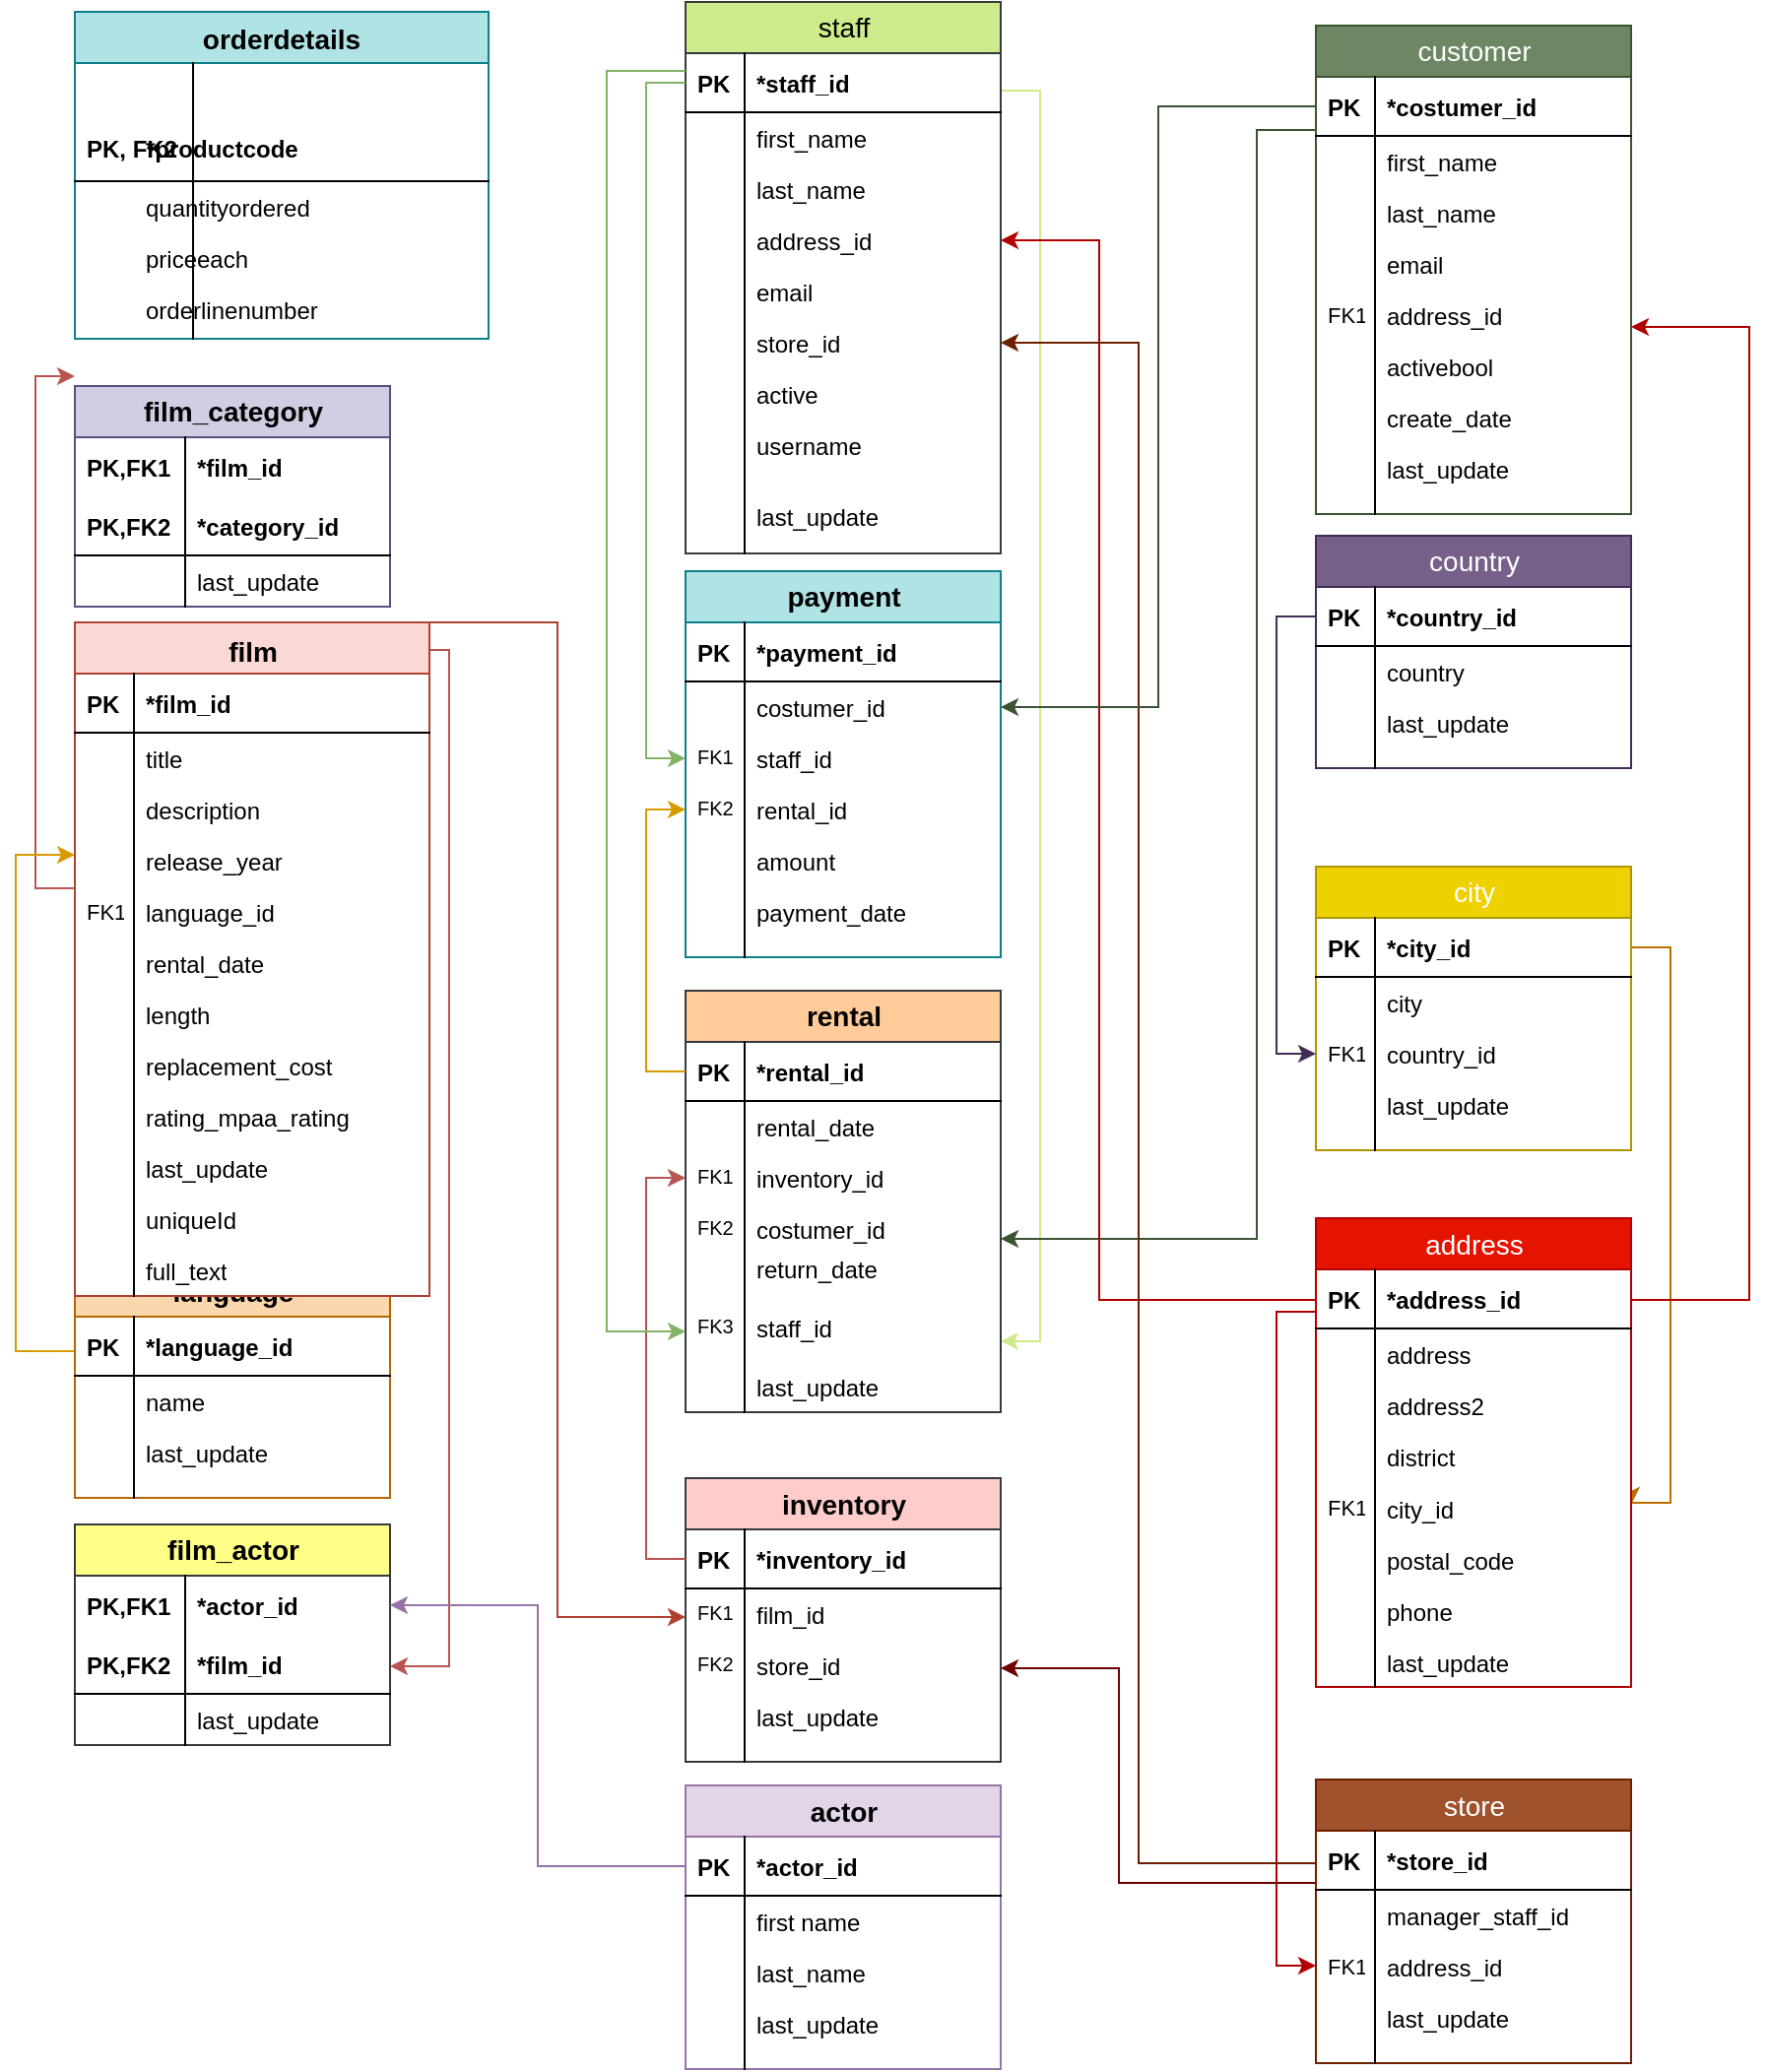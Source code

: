 <mxfile version="13.8.0" type="google"><diagram name="Page-1" id="9f46799a-70d6-7492-0946-bef42562c5a5"><mxGraphModel dx="1041" dy="462" grid="1" gridSize="10" guides="1" tooltips="1" connect="1" arrows="1" fold="1" page="1" pageScale="1" pageWidth="1100" pageHeight="850" background="#ffffff" math="0" shadow="0"><root><mxCell id="0"/><mxCell id="1" parent="0"/><mxCell id="UJ_GC5AyklYP54Gw939V-112" value="" style="edgeStyle=orthogonalEdgeStyle;rounded=0;orthogonalLoop=1;jettySize=auto;html=1;entryX=0;entryY=0.5;entryDx=0;entryDy=0;fillColor=#f8cecc;strokeColor=#b85450;" parent="1" edge="1"><mxGeometry relative="1" as="geometry"><mxPoint x="40" y="205" as="targetPoint"/><Array as="points"><mxPoint x="20" y="465"/><mxPoint x="20" y="205"/></Array><mxPoint x="40" y="465" as="sourcePoint"/></mxGeometry></mxCell><mxCell id="UJ_GC5AyklYP54Gw939V-114" style="edgeStyle=orthogonalEdgeStyle;rounded=0;orthogonalLoop=1;jettySize=auto;html=1;entryX=0;entryY=0.5;entryDx=0;entryDy=0;fillColor=#ffe6cc;strokeColor=#d79b00;" parent="1" edge="1"><mxGeometry relative="1" as="geometry"><Array as="points"><mxPoint x="10" y="700"/><mxPoint x="10" y="448"/></Array><mxPoint x="40" y="700" as="sourcePoint"/><mxPoint x="40" y="448" as="targetPoint"/></mxGeometry></mxCell><mxCell id="UJ_GC5AyklYP54Gw939V-115" style="edgeStyle=orthogonalEdgeStyle;rounded=0;orthogonalLoop=1;jettySize=auto;html=1;fillColor=#f8cecc;strokeColor=#b85450;" parent="1" edge="1"><mxGeometry relative="1" as="geometry"><mxPoint x="200" y="860" as="targetPoint"/><Array as="points"><mxPoint x="230" y="344"/><mxPoint x="230" y="860"/></Array><mxPoint x="200" y="344" as="sourcePoint"/></mxGeometry></mxCell><mxCell id="UJ_GC5AyklYP54Gw939V-120" style="edgeStyle=orthogonalEdgeStyle;rounded=0;orthogonalLoop=1;jettySize=auto;html=1;fillColor=#cdeb8b;strokeColor=#CDEB8B;" parent="1" edge="1"><mxGeometry relative="1" as="geometry"><Array as="points"><mxPoint x="510" y="60"/><mxPoint x="530" y="60"/><mxPoint x="530" y="695"/></Array><mxPoint x="510" y="90" as="sourcePoint"/><mxPoint x="510" y="695" as="targetPoint"/></mxGeometry></mxCell><mxCell id="UJ_GC5AyklYP54Gw939V-125" style="edgeStyle=orthogonalEdgeStyle;rounded=0;orthogonalLoop=1;jettySize=auto;html=1;entryX=1;entryY=0.5;entryDx=0;entryDy=0;fillColor=#f0a30a;strokeColor=#BD7000;" parent="1" edge="1"><mxGeometry relative="1" as="geometry"><Array as="points"><mxPoint x="850" y="495"/><mxPoint x="850" y="777"/></Array><mxPoint x="830" y="495" as="sourcePoint"/><mxPoint x="830" y="778" as="targetPoint"/></mxGeometry></mxCell><mxCell id="UJ_GC5AyklYP54Gw939V-126" style="edgeStyle=orthogonalEdgeStyle;rounded=0;orthogonalLoop=1;jettySize=auto;html=1;entryX=0;entryY=0.5;entryDx=0;entryDy=0;fillColor=#e51400;strokeColor=#B20000;" parent="1" edge="1"><mxGeometry relative="1" as="geometry"><Array as="points"><mxPoint x="650" y="680"/><mxPoint x="650" y="1012"/></Array><mxPoint x="670" y="680" as="sourcePoint"/><mxPoint x="670" y="1012" as="targetPoint"/></mxGeometry></mxCell><mxCell id="UJ_GC5AyklYP54Gw939V-128" style="edgeStyle=orthogonalEdgeStyle;rounded=0;orthogonalLoop=1;jettySize=auto;html=1;entryX=1;entryY=0.5;entryDx=0;entryDy=0;fillColor=#e51400;strokeColor=#B20000;" parent="1" edge="1"><mxGeometry relative="1" as="geometry"><Array as="points"><mxPoint x="890" y="673.5"/><mxPoint x="890" y="180"/></Array><mxPoint x="830" y="674" as="sourcePoint"/><mxPoint x="830" y="180" as="targetPoint"/></mxGeometry></mxCell><mxCell id="UJ_GC5AyklYP54Gw939V-134" style="edgeStyle=orthogonalEdgeStyle;rounded=0;orthogonalLoop=1;jettySize=auto;html=1;fillColor=#6d8764;strokeColor=#3A5431;" parent="1" edge="1"><mxGeometry relative="1" as="geometry"><Array as="points"><mxPoint x="640" y="80"/><mxPoint x="640" y="643"/></Array><mxPoint x="670" y="80" as="sourcePoint"/><mxPoint x="510" y="643" as="targetPoint"/></mxGeometry></mxCell><mxCell id="UJ_GC5AyklYP54Gw939V-135" style="edgeStyle=orthogonalEdgeStyle;rounded=0;orthogonalLoop=1;jettySize=auto;html=1;fillColor=#a20025;strokeColor=#6F0000;" parent="1" edge="1"><mxGeometry relative="1" as="geometry"><Array as="points"><mxPoint x="570" y="970"/><mxPoint x="570" y="861"/></Array><mxPoint x="670" y="970" as="sourcePoint"/><mxPoint x="510" y="861" as="targetPoint"/></mxGeometry></mxCell><mxCell id="BgKz5e_LTWrzniVIwUk7-3" value="orderdetails" style="swimlane;fontStyle=1;childLayout=stackLayout;horizontal=1;startSize=26;fillColor=#b0e3e6;horizontalStack=0;resizeParent=1;resizeParentMax=0;resizeLast=0;collapsible=1;marginBottom=0;swimlaneFillColor=#ffffff;align=center;fontSize=14;strokeColor=#0e8088;" parent="1" vertex="1"><mxGeometry x="40" y="20" width="210" height="166" as="geometry"><mxRectangle x="40" y="25" width="110" height="26" as="alternateBounds"/></mxGeometry></mxCell><mxCell id="Cic7hYmC6wSd4HPtaZi5-11" value="" style="shape=partialRectangle;top=0;left=0;right=0;bottom=0;align=left;verticalAlign=top;fillColor=none;spacingLeft=34;spacingRight=4;overflow=hidden;rotatable=0;points=[[0,0.5],[1,0.5]];portConstraint=eastwest;dropTarget=0;fontSize=12;" vertex="1" parent="BgKz5e_LTWrzniVIwUk7-3"><mxGeometry y="26" width="210" height="26" as="geometry"/></mxCell><mxCell id="Cic7hYmC6wSd4HPtaZi5-12" value="" style="shape=partialRectangle;top=0;left=0;bottom=0;fillColor=none;align=left;verticalAlign=top;spacingLeft=4;spacingRight=4;overflow=hidden;rotatable=0;points=[];portConstraint=eastwest;part=1;fontSize=12;" vertex="1" connectable="0" parent="Cic7hYmC6wSd4HPtaZi5-11"><mxGeometry width="60" height="26" as="geometry"/></mxCell><mxCell id="BgKz5e_LTWrzniVIwUk7-4" value="*productcode" style="shape=partialRectangle;top=0;left=0;right=0;bottom=1;align=left;verticalAlign=middle;fillColor=none;spacingLeft=34;spacingRight=4;overflow=hidden;rotatable=0;points=[[0,0.5],[1,0.5]];portConstraint=eastwest;dropTarget=0;fontStyle=1;fontSize=12;" parent="BgKz5e_LTWrzniVIwUk7-3" vertex="1"><mxGeometry y="52" width="210" height="34" as="geometry"/></mxCell><mxCell id="BgKz5e_LTWrzniVIwUk7-5" value="PK, FK2" style="shape=partialRectangle;top=0;left=0;bottom=0;fillColor=none;align=left;verticalAlign=middle;spacingLeft=4;spacingRight=4;overflow=hidden;rotatable=0;points=[];portConstraint=eastwest;part=1;fontSize=12;fontStyle=1" parent="BgKz5e_LTWrzniVIwUk7-4" vertex="1" connectable="0"><mxGeometry width="60" height="34" as="geometry"/></mxCell><mxCell id="BgKz5e_LTWrzniVIwUk7-6" value="quantityordered" style="shape=partialRectangle;top=0;left=0;right=0;bottom=0;align=left;verticalAlign=top;fillColor=none;spacingLeft=34;spacingRight=4;overflow=hidden;rotatable=0;points=[[0,0.5],[1,0.5]];portConstraint=eastwest;dropTarget=0;fontSize=12;" parent="BgKz5e_LTWrzniVIwUk7-3" vertex="1"><mxGeometry y="86" width="210" height="26" as="geometry"/></mxCell><mxCell id="BgKz5e_LTWrzniVIwUk7-7" value="" style="shape=partialRectangle;top=0;left=0;bottom=0;fillColor=none;align=left;verticalAlign=top;spacingLeft=4;spacingRight=4;overflow=hidden;rotatable=0;points=[];portConstraint=eastwest;part=1;fontSize=12;" parent="BgKz5e_LTWrzniVIwUk7-6" vertex="1" connectable="0"><mxGeometry width="60" height="26" as="geometry"/></mxCell><mxCell id="BgKz5e_LTWrzniVIwUk7-8" value="priceeach" style="shape=partialRectangle;top=0;left=0;right=0;bottom=0;align=left;verticalAlign=top;fillColor=none;spacingLeft=34;spacingRight=4;overflow=hidden;rotatable=0;points=[[0,0.5],[1,0.5]];portConstraint=eastwest;dropTarget=0;fontSize=12;" parent="BgKz5e_LTWrzniVIwUk7-3" vertex="1"><mxGeometry y="112" width="210" height="26" as="geometry"/></mxCell><mxCell id="BgKz5e_LTWrzniVIwUk7-9" value="" style="shape=partialRectangle;top=0;left=0;bottom=0;fillColor=none;align=left;verticalAlign=top;spacingLeft=4;spacingRight=4;overflow=hidden;rotatable=0;points=[];portConstraint=eastwest;part=1;fontSize=12;" parent="BgKz5e_LTWrzniVIwUk7-8" vertex="1" connectable="0"><mxGeometry width="60" height="26" as="geometry"/></mxCell><mxCell id="BgKz5e_LTWrzniVIwUk7-12" value="orderlinenumber" style="shape=partialRectangle;top=0;left=0;right=0;bottom=0;align=left;verticalAlign=top;fillColor=none;spacingLeft=34;spacingRight=4;overflow=hidden;rotatable=0;points=[[0,0.5],[1,0.5]];portConstraint=eastwest;dropTarget=0;fontSize=12;" parent="BgKz5e_LTWrzniVIwUk7-3" vertex="1"><mxGeometry y="138" width="210" height="28" as="geometry"/></mxCell><mxCell id="BgKz5e_LTWrzniVIwUk7-13" value="" style="shape=partialRectangle;top=0;left=0;bottom=0;fillColor=none;align=left;verticalAlign=top;spacingLeft=4;spacingRight=4;overflow=hidden;rotatable=0;points=[];portConstraint=eastwest;part=1;fontSize=12;" parent="BgKz5e_LTWrzniVIwUk7-12" vertex="1" connectable="0"><mxGeometry width="60" height="28" as="geometry"/></mxCell><mxCell id="BgKz5e_LTWrzniVIwUk7-83" style="edgeStyle=orthogonalEdgeStyle;rounded=0;orthogonalLoop=1;jettySize=auto;html=1;entryX=0;entryY=0.5;entryDx=0;entryDy=0;startSize=26;fontFamily=Verdana;fillColor=#fad9d5;strokeColor=#ae4132;" parent="1" source="BgKz5e_LTWrzniVIwUk7-44" edge="1"><mxGeometry relative="1" as="geometry"><mxPoint x="350" y="835" as="targetPoint"/><Array as="points"><mxPoint x="285" y="330"/><mxPoint x="285" y="835"/></Array></mxGeometry></mxCell><mxCell id="BgKz5e_LTWrzniVIwUk7-36" value="&lt;b&gt;film_category&lt;/b&gt;" style="swimlane;fontStyle=0;childLayout=stackLayout;horizontal=1;startSize=26;fillColor=#d0cee2;horizontalStack=0;resizeParent=1;resizeParentMax=0;resizeLast=0;collapsible=1;marginBottom=0;swimlaneFillColor=#ffffff;align=center;fontSize=14;rounded=0;shadow=0;comic=0;strokeColor=#56517e;strokeWidth=1;html=1;" parent="1" vertex="1"><mxGeometry x="40" y="210" width="160" height="112" as="geometry"/></mxCell><mxCell id="BgKz5e_LTWrzniVIwUk7-37" value="*film_id" style="shape=partialRectangle;top=0;left=0;right=0;bottom=0;align=left;verticalAlign=middle;fillColor=none;spacingLeft=60;spacingRight=4;overflow=hidden;rotatable=0;points=[[0,0.5],[1,0.5]];portConstraint=eastwest;dropTarget=0;fontStyle=1;fontSize=12;" parent="BgKz5e_LTWrzniVIwUk7-36" vertex="1"><mxGeometry y="26" width="160" height="30" as="geometry"/></mxCell><mxCell id="BgKz5e_LTWrzniVIwUk7-38" value="PK,FK1" style="shape=partialRectangle;fontStyle=1;top=0;left=0;bottom=0;fillColor=none;align=left;verticalAlign=middle;spacingLeft=4;spacingRight=4;overflow=hidden;rotatable=0;points=[];portConstraint=eastwest;part=1;fontSize=12;" parent="BgKz5e_LTWrzniVIwUk7-37" vertex="1" connectable="0"><mxGeometry width="56" height="30" as="geometry"/></mxCell><mxCell id="BgKz5e_LTWrzniVIwUk7-39" value="*category_id" style="shape=partialRectangle;top=0;left=0;right=0;bottom=1;align=left;verticalAlign=middle;fillColor=none;spacingLeft=60;spacingRight=4;overflow=hidden;rotatable=0;points=[[0,0.5],[1,0.5]];portConstraint=eastwest;dropTarget=0;fontStyle=1;fontSize=12;" parent="BgKz5e_LTWrzniVIwUk7-36" vertex="1"><mxGeometry y="56" width="160" height="30" as="geometry"/></mxCell><mxCell id="BgKz5e_LTWrzniVIwUk7-40" value="PK,FK2" style="shape=partialRectangle;fontStyle=1;top=0;left=0;bottom=0;fillColor=none;align=left;verticalAlign=middle;spacingLeft=4;spacingRight=4;overflow=hidden;rotatable=0;points=[];portConstraint=eastwest;part=1;fontSize=12;" parent="BgKz5e_LTWrzniVIwUk7-39" vertex="1" connectable="0"><mxGeometry width="56" height="30" as="geometry"/></mxCell><mxCell id="BgKz5e_LTWrzniVIwUk7-41" value="last_update" style="shape=partialRectangle;top=0;left=0;right=0;bottom=0;align=left;verticalAlign=top;fillColor=none;spacingLeft=60;spacingRight=4;overflow=hidden;rotatable=0;points=[[0,0.5],[1,0.5]];portConstraint=eastwest;dropTarget=0;fontSize=12;" parent="BgKz5e_LTWrzniVIwUk7-36" vertex="1"><mxGeometry y="86" width="160" height="26" as="geometry"/></mxCell><mxCell id="BgKz5e_LTWrzniVIwUk7-42" value="" style="shape=partialRectangle;top=0;left=0;bottom=0;fillColor=none;align=left;verticalAlign=top;spacingLeft=4;spacingRight=4;overflow=hidden;rotatable=0;points=[];portConstraint=eastwest;part=1;fontSize=12;" parent="BgKz5e_LTWrzniVIwUk7-41" vertex="1" connectable="0"><mxGeometry width="56" height="26" as="geometry"/></mxCell><mxCell id="BgKz5e_LTWrzniVIwUk7-84" value="&lt;b&gt;language&lt;/b&gt;" style="swimlane;fontStyle=0;childLayout=stackLayout;horizontal=1;startSize=26;fillColor=#fad7ac;horizontalStack=0;resizeParent=1;resizeParentMax=0;resizeLast=0;collapsible=1;marginBottom=0;swimlaneFillColor=#ffffff;align=center;fontSize=14;rounded=0;shadow=0;comic=0;strokeColor=#b46504;strokeWidth=1;html=1;" parent="1" vertex="1"><mxGeometry x="40" y="656.5" width="160" height="118" as="geometry"/></mxCell><mxCell id="BgKz5e_LTWrzniVIwUk7-85" value="*language_id" style="shape=partialRectangle;top=0;left=0;right=0;bottom=1;align=left;verticalAlign=middle;fillColor=none;spacingLeft=34;spacingRight=4;overflow=hidden;rotatable=0;points=[[0,0.5],[1,0.5]];portConstraint=eastwest;dropTarget=0;fontStyle=1;fontSize=12;" parent="BgKz5e_LTWrzniVIwUk7-84" vertex="1"><mxGeometry y="26" width="160" height="30" as="geometry"/></mxCell><mxCell id="BgKz5e_LTWrzniVIwUk7-86" value="PK" style="shape=partialRectangle;top=0;left=0;bottom=0;fillColor=none;align=left;verticalAlign=middle;spacingLeft=4;spacingRight=4;overflow=hidden;rotatable=0;points=[];portConstraint=eastwest;part=1;fontSize=12;fontStyle=1" parent="BgKz5e_LTWrzniVIwUk7-85" vertex="1" connectable="0"><mxGeometry width="30" height="30" as="geometry"/></mxCell><mxCell id="BgKz5e_LTWrzniVIwUk7-87" value="name" style="shape=partialRectangle;top=0;left=0;right=0;bottom=0;align=left;verticalAlign=top;fillColor=none;spacingLeft=34;spacingRight=4;overflow=hidden;rotatable=0;points=[[0,0.5],[1,0.5]];portConstraint=eastwest;dropTarget=0;fontSize=12;" parent="BgKz5e_LTWrzniVIwUk7-84" vertex="1"><mxGeometry y="56" width="160" height="26" as="geometry"/></mxCell><mxCell id="BgKz5e_LTWrzniVIwUk7-88" value="" style="shape=partialRectangle;top=0;left=0;bottom=0;fillColor=none;align=left;verticalAlign=top;spacingLeft=4;spacingRight=4;overflow=hidden;rotatable=0;points=[];portConstraint=eastwest;part=1;fontSize=12;" parent="BgKz5e_LTWrzniVIwUk7-87" vertex="1" connectable="0"><mxGeometry width="30" height="26" as="geometry"/></mxCell><mxCell id="BgKz5e_LTWrzniVIwUk7-89" value="last_update" style="shape=partialRectangle;top=0;left=0;right=0;bottom=0;align=left;verticalAlign=top;fillColor=none;spacingLeft=34;spacingRight=4;overflow=hidden;rotatable=0;points=[[0,0.5],[1,0.5]];portConstraint=eastwest;dropTarget=0;fontSize=12;" parent="BgKz5e_LTWrzniVIwUk7-84" vertex="1"><mxGeometry y="82" width="160" height="26" as="geometry"/></mxCell><mxCell id="BgKz5e_LTWrzniVIwUk7-90" value="" style="shape=partialRectangle;top=0;left=0;bottom=0;fillColor=none;align=left;verticalAlign=top;spacingLeft=4;spacingRight=4;overflow=hidden;rotatable=0;points=[];portConstraint=eastwest;part=1;fontSize=12;" parent="BgKz5e_LTWrzniVIwUk7-89" vertex="1" connectable="0"><mxGeometry width="30" height="26" as="geometry"/></mxCell><mxCell id="BgKz5e_LTWrzniVIwUk7-93" value="" style="shape=partialRectangle;top=0;left=0;right=0;bottom=0;align=left;verticalAlign=top;fillColor=none;spacingLeft=34;spacingRight=4;overflow=hidden;rotatable=0;points=[[0,0.5],[1,0.5]];portConstraint=eastwest;dropTarget=0;fontSize=12;" parent="BgKz5e_LTWrzniVIwUk7-84" vertex="1"><mxGeometry y="108" width="160" height="10" as="geometry"/></mxCell><mxCell id="BgKz5e_LTWrzniVIwUk7-94" value="" style="shape=partialRectangle;top=0;left=0;bottom=0;fillColor=none;align=left;verticalAlign=top;spacingLeft=4;spacingRight=4;overflow=hidden;rotatable=0;points=[];portConstraint=eastwest;part=1;fontSize=12;" parent="BgKz5e_LTWrzniVIwUk7-93" vertex="1" connectable="0"><mxGeometry width="30" height="10" as="geometry"/></mxCell><mxCell id="BgKz5e_LTWrzniVIwUk7-43" value="&lt;b&gt;film&lt;/b&gt;" style="swimlane;fontStyle=0;childLayout=stackLayout;horizontal=1;startSize=26;fillColor=#fad9d5;horizontalStack=0;resizeParent=1;resizeParentMax=0;resizeLast=0;collapsible=1;marginBottom=0;swimlaneFillColor=#ffffff;align=center;fontSize=14;rounded=0;shadow=0;comic=0;strokeColor=#ae4132;strokeWidth=1;html=1;verticalAlign=top;" parent="1" vertex="1"><mxGeometry x="40" y="330" width="180" height="342" as="geometry"/></mxCell><mxCell id="BgKz5e_LTWrzniVIwUk7-44" value="*film_id" style="shape=partialRectangle;top=0;left=0;right=0;bottom=1;align=left;verticalAlign=middle;fillColor=none;spacingLeft=34;spacingRight=4;overflow=hidden;rotatable=0;points=[[0,0.5],[1,0.5]];portConstraint=eastwest;dropTarget=0;fontStyle=1;fontSize=12;" parent="BgKz5e_LTWrzniVIwUk7-43" vertex="1"><mxGeometry y="26" width="180" height="30" as="geometry"/></mxCell><mxCell id="BgKz5e_LTWrzniVIwUk7-45" value="PK" style="shape=partialRectangle;top=0;left=0;bottom=0;fillColor=none;align=left;verticalAlign=middle;spacingLeft=4;spacingRight=4;overflow=hidden;rotatable=0;points=[];portConstraint=eastwest;part=1;fontSize=12;fontStyle=1" parent="BgKz5e_LTWrzniVIwUk7-44" vertex="1" connectable="0"><mxGeometry width="30" height="30" as="geometry"/></mxCell><mxCell id="BgKz5e_LTWrzniVIwUk7-46" value="title" style="shape=partialRectangle;top=0;left=0;right=0;bottom=0;align=left;verticalAlign=top;fillColor=none;spacingLeft=34;spacingRight=4;overflow=hidden;rotatable=0;points=[[0,0.5],[1,0.5]];portConstraint=eastwest;dropTarget=0;fontSize=12;" parent="BgKz5e_LTWrzniVIwUk7-43" vertex="1"><mxGeometry y="56" width="180" height="26" as="geometry"/></mxCell><mxCell id="BgKz5e_LTWrzniVIwUk7-47" value="" style="shape=partialRectangle;top=0;left=0;bottom=0;fillColor=none;align=left;verticalAlign=top;spacingLeft=4;spacingRight=4;overflow=hidden;rotatable=0;points=[];portConstraint=eastwest;part=1;fontSize=12;" parent="BgKz5e_LTWrzniVIwUk7-46" vertex="1" connectable="0"><mxGeometry width="30" height="26" as="geometry"/></mxCell><mxCell id="BgKz5e_LTWrzniVIwUk7-48" value="description" style="shape=partialRectangle;top=0;left=0;right=0;bottom=0;align=left;verticalAlign=top;fillColor=none;spacingLeft=34;spacingRight=4;overflow=hidden;rotatable=0;points=[[0,0.5],[1,0.5]];portConstraint=eastwest;dropTarget=0;fontSize=12;" parent="BgKz5e_LTWrzniVIwUk7-43" vertex="1"><mxGeometry y="82" width="180" height="26" as="geometry"/></mxCell><mxCell id="BgKz5e_LTWrzniVIwUk7-49" value="" style="shape=partialRectangle;top=0;left=0;bottom=0;fillColor=none;align=left;verticalAlign=top;spacingLeft=4;spacingRight=4;overflow=hidden;rotatable=0;points=[];portConstraint=eastwest;part=1;fontSize=12;" parent="BgKz5e_LTWrzniVIwUk7-48" vertex="1" connectable="0"><mxGeometry width="30" height="26" as="geometry"/></mxCell><mxCell id="BgKz5e_LTWrzniVIwUk7-50" value="release_year" style="shape=partialRectangle;top=0;left=0;right=0;bottom=0;align=left;verticalAlign=top;fillColor=none;spacingLeft=34;spacingRight=4;overflow=hidden;rotatable=0;points=[[0,0.5],[1,0.5]];portConstraint=eastwest;dropTarget=0;fontSize=12;" parent="BgKz5e_LTWrzniVIwUk7-43" vertex="1"><mxGeometry y="108" width="180" height="26" as="geometry"/></mxCell><mxCell id="BgKz5e_LTWrzniVIwUk7-51" value="" style="shape=partialRectangle;top=0;left=0;bottom=0;fillColor=none;align=left;verticalAlign=top;spacingLeft=4;spacingRight=4;overflow=hidden;rotatable=0;points=[];portConstraint=eastwest;part=1;fontSize=12;" parent="BgKz5e_LTWrzniVIwUk7-50" vertex="1" connectable="0"><mxGeometry width="30" height="26" as="geometry"/></mxCell><mxCell id="BgKz5e_LTWrzniVIwUk7-52" value="language_id" style="shape=partialRectangle;top=0;left=0;right=0;bottom=0;align=left;verticalAlign=top;fillColor=none;spacingLeft=34;spacingRight=4;overflow=hidden;rotatable=0;points=[[0,0.5],[1,0.5]];portConstraint=eastwest;dropTarget=0;fontSize=12;" parent="BgKz5e_LTWrzniVIwUk7-43" vertex="1"><mxGeometry y="134" width="180" height="26" as="geometry"/></mxCell><mxCell id="BgKz5e_LTWrzniVIwUk7-53" value="FK1" style="shape=partialRectangle;top=0;left=0;bottom=0;fillColor=none;align=left;verticalAlign=top;spacingLeft=4;spacingRight=4;overflow=hidden;rotatable=0;points=[];portConstraint=eastwest;part=1;fontSize=11;fontStyle=0" parent="BgKz5e_LTWrzniVIwUk7-52" vertex="1" connectable="0"><mxGeometry width="30" height="26" as="geometry"/></mxCell><mxCell id="BgKz5e_LTWrzniVIwUk7-59" value="rental_date&lt;br&gt;&lt;br&gt;" style="shape=partialRectangle;top=0;left=0;right=0;bottom=0;align=left;verticalAlign=top;fillColor=none;spacingLeft=34;spacingRight=4;overflow=hidden;rotatable=0;points=[[0,0.5],[1,0.5]];portConstraint=eastwest;dropTarget=0;fontSize=12;rounded=0;shadow=0;comic=0;startSize=26;strokeColor=#0e8088;strokeWidth=1;html=1;" parent="BgKz5e_LTWrzniVIwUk7-43" vertex="1"><mxGeometry y="160" width="180" height="26" as="geometry"/></mxCell><mxCell id="BgKz5e_LTWrzniVIwUk7-60" value="" style="shape=partialRectangle;top=0;left=0;bottom=0;fillColor=none;align=left;verticalAlign=top;spacingLeft=4;spacingRight=4;overflow=hidden;rotatable=0;points=[];portConstraint=eastwest;part=1;fontSize=12;" parent="BgKz5e_LTWrzniVIwUk7-59" vertex="1" connectable="0"><mxGeometry width="30" height="26" as="geometry"/></mxCell><mxCell id="BgKz5e_LTWrzniVIwUk7-68" value="length" style="shape=partialRectangle;top=0;left=0;right=0;bottom=0;align=left;verticalAlign=top;fillColor=none;spacingLeft=34;spacingRight=4;overflow=hidden;rotatable=0;points=[[0,0.5],[1,0.5]];portConstraint=eastwest;dropTarget=0;fontSize=12;rounded=0;shadow=0;comic=0;startSize=26;strokeColor=#0e8088;strokeWidth=1;html=1;" parent="BgKz5e_LTWrzniVIwUk7-43" vertex="1"><mxGeometry y="186" width="180" height="26" as="geometry"/></mxCell><mxCell id="BgKz5e_LTWrzniVIwUk7-69" value="" style="shape=partialRectangle;top=0;left=0;bottom=0;fillColor=none;align=left;verticalAlign=top;spacingLeft=4;spacingRight=4;overflow=hidden;rotatable=0;points=[];portConstraint=eastwest;part=1;fontSize=12;" parent="BgKz5e_LTWrzniVIwUk7-68" vertex="1" connectable="0"><mxGeometry width="30" height="26" as="geometry"/></mxCell><mxCell id="BgKz5e_LTWrzniVIwUk7-70" value="replacement_cost" style="shape=partialRectangle;top=0;left=0;right=0;bottom=0;align=left;verticalAlign=top;fillColor=none;spacingLeft=34;spacingRight=4;overflow=hidden;rotatable=0;points=[[0,0.5],[1,0.5]];portConstraint=eastwest;dropTarget=0;fontSize=12;rounded=0;shadow=0;comic=0;startSize=26;strokeColor=#0e8088;strokeWidth=1;html=1;" parent="BgKz5e_LTWrzniVIwUk7-43" vertex="1"><mxGeometry y="212" width="180" height="26" as="geometry"/></mxCell><mxCell id="BgKz5e_LTWrzniVIwUk7-71" value="" style="shape=partialRectangle;top=0;left=0;bottom=0;fillColor=none;align=left;verticalAlign=top;spacingLeft=4;spacingRight=4;overflow=hidden;rotatable=0;points=[];portConstraint=eastwest;part=1;fontSize=12;" parent="BgKz5e_LTWrzniVIwUk7-70" vertex="1" connectable="0"><mxGeometry width="30" height="26" as="geometry"/></mxCell><mxCell id="BgKz5e_LTWrzniVIwUk7-74" value="rating_mpaa_rating" style="shape=partialRectangle;top=0;left=0;right=0;bottom=0;align=left;verticalAlign=top;fillColor=none;spacingLeft=34;spacingRight=4;overflow=hidden;rotatable=0;points=[[0,0.5],[1,0.5]];portConstraint=eastwest;dropTarget=0;fontSize=12;rounded=0;shadow=0;comic=0;startSize=26;strokeColor=#0e8088;strokeWidth=1;html=1;" parent="BgKz5e_LTWrzniVIwUk7-43" vertex="1"><mxGeometry y="238" width="180" height="26" as="geometry"/></mxCell><mxCell id="BgKz5e_LTWrzniVIwUk7-75" value="" style="shape=partialRectangle;top=0;left=0;bottom=0;fillColor=none;align=left;verticalAlign=top;spacingLeft=4;spacingRight=4;overflow=hidden;rotatable=0;points=[];portConstraint=eastwest;part=1;fontSize=12;" parent="BgKz5e_LTWrzniVIwUk7-74" vertex="1" connectable="0"><mxGeometry width="30" height="26" as="geometry"/></mxCell><mxCell id="BgKz5e_LTWrzniVIwUk7-72" value="last_update" style="shape=partialRectangle;top=0;left=0;right=0;bottom=0;align=left;verticalAlign=top;fillColor=none;spacingLeft=34;spacingRight=4;overflow=hidden;rotatable=0;points=[[0,0.5],[1,0.5]];portConstraint=eastwest;dropTarget=0;fontSize=12;rounded=0;shadow=0;comic=0;startSize=26;strokeColor=#0e8088;strokeWidth=1;html=1;" parent="BgKz5e_LTWrzniVIwUk7-43" vertex="1"><mxGeometry y="264" width="180" height="26" as="geometry"/></mxCell><mxCell id="BgKz5e_LTWrzniVIwUk7-73" value="" style="shape=partialRectangle;top=0;left=0;bottom=0;fillColor=none;align=left;verticalAlign=top;spacingLeft=4;spacingRight=4;overflow=hidden;rotatable=0;points=[];portConstraint=eastwest;part=1;fontSize=12;" parent="BgKz5e_LTWrzniVIwUk7-72" vertex="1" connectable="0"><mxGeometry width="30" height="26" as="geometry"/></mxCell><mxCell id="BgKz5e_LTWrzniVIwUk7-78" value="uniqueId" style="shape=partialRectangle;top=0;left=0;right=0;bottom=0;align=left;verticalAlign=top;fillColor=none;spacingLeft=34;spacingRight=4;overflow=hidden;rotatable=0;points=[[0,0.5],[1,0.5]];portConstraint=eastwest;dropTarget=0;fontSize=12;rounded=0;shadow=0;comic=0;startSize=26;strokeColor=#0e8088;strokeWidth=1;html=1;" parent="BgKz5e_LTWrzniVIwUk7-43" vertex="1"><mxGeometry y="290" width="180" height="26" as="geometry"/></mxCell><mxCell id="BgKz5e_LTWrzniVIwUk7-79" value="" style="shape=partialRectangle;top=0;left=0;bottom=0;fillColor=none;align=left;verticalAlign=top;spacingLeft=4;spacingRight=4;overflow=hidden;rotatable=0;points=[];portConstraint=eastwest;part=1;fontSize=12;" parent="BgKz5e_LTWrzniVIwUk7-78" vertex="1" connectable="0"><mxGeometry width="30" height="26" as="geometry"/></mxCell><mxCell id="BgKz5e_LTWrzniVIwUk7-76" value="full_text" style="shape=partialRectangle;top=0;left=0;right=0;bottom=0;align=left;verticalAlign=top;fillColor=none;spacingLeft=34;spacingRight=4;overflow=hidden;rotatable=0;points=[[0,0.5],[1,0.5]];portConstraint=eastwest;dropTarget=0;fontSize=12;rounded=0;shadow=0;comic=0;startSize=26;strokeColor=#0e8088;strokeWidth=1;html=1;" parent="BgKz5e_LTWrzniVIwUk7-43" vertex="1"><mxGeometry y="316" width="180" height="26" as="geometry"/></mxCell><mxCell id="BgKz5e_LTWrzniVIwUk7-77" value="" style="shape=partialRectangle;top=0;left=0;bottom=0;fillColor=none;align=left;verticalAlign=top;spacingLeft=4;spacingRight=4;overflow=hidden;rotatable=0;points=[];portConstraint=eastwest;part=1;fontSize=12;" parent="BgKz5e_LTWrzniVIwUk7-76" vertex="1" connectable="0"><mxGeometry width="30" height="26" as="geometry"/></mxCell><mxCell id="BgKz5e_LTWrzniVIwUk7-95" value="&lt;b&gt;film_actor&lt;/b&gt;" style="swimlane;fontStyle=0;childLayout=stackLayout;horizontal=1;startSize=26;fillColor=#ffff88;horizontalStack=0;resizeParent=1;resizeParentMax=0;resizeLast=0;collapsible=1;marginBottom=0;swimlaneFillColor=#ffffff;align=center;fontSize=14;rounded=0;shadow=0;comic=0;strokeColor=#36393d;strokeWidth=1;html=1;" parent="1" vertex="1"><mxGeometry x="40" y="788" width="160" height="112" as="geometry"/></mxCell><mxCell id="BgKz5e_LTWrzniVIwUk7-96" value="*actor_id" style="shape=partialRectangle;top=0;left=0;right=0;bottom=0;align=left;verticalAlign=middle;fillColor=none;spacingLeft=60;spacingRight=4;overflow=hidden;rotatable=0;points=[[0,0.5],[1,0.5]];portConstraint=eastwest;dropTarget=0;fontStyle=1;fontSize=12;" parent="BgKz5e_LTWrzniVIwUk7-95" vertex="1"><mxGeometry y="26" width="160" height="30" as="geometry"/></mxCell><mxCell id="BgKz5e_LTWrzniVIwUk7-97" value="PK,FK1" style="shape=partialRectangle;fontStyle=1;top=0;left=0;bottom=0;fillColor=none;align=left;verticalAlign=middle;spacingLeft=4;spacingRight=4;overflow=hidden;rotatable=0;points=[];portConstraint=eastwest;part=1;fontSize=12;" parent="BgKz5e_LTWrzniVIwUk7-96" vertex="1" connectable="0"><mxGeometry width="56" height="30" as="geometry"/></mxCell><mxCell id="BgKz5e_LTWrzniVIwUk7-98" value="*film_id" style="shape=partialRectangle;top=0;left=0;right=0;bottom=1;align=left;verticalAlign=middle;fillColor=none;spacingLeft=60;spacingRight=4;overflow=hidden;rotatable=0;points=[[0,0.5],[1,0.5]];portConstraint=eastwest;dropTarget=0;fontStyle=1;fontSize=12;" parent="BgKz5e_LTWrzniVIwUk7-95" vertex="1"><mxGeometry y="56" width="160" height="30" as="geometry"/></mxCell><mxCell id="BgKz5e_LTWrzniVIwUk7-99" value="PK,FK2" style="shape=partialRectangle;fontStyle=1;top=0;left=0;bottom=0;fillColor=none;align=left;verticalAlign=middle;spacingLeft=4;spacingRight=4;overflow=hidden;rotatable=0;points=[];portConstraint=eastwest;part=1;fontSize=12;" parent="BgKz5e_LTWrzniVIwUk7-98" vertex="1" connectable="0"><mxGeometry width="56" height="30" as="geometry"/></mxCell><mxCell id="BgKz5e_LTWrzniVIwUk7-100" value="last_update" style="shape=partialRectangle;top=0;left=0;right=0;bottom=0;align=left;verticalAlign=top;fillColor=none;spacingLeft=60;spacingRight=4;overflow=hidden;rotatable=0;points=[[0,0.5],[1,0.5]];portConstraint=eastwest;dropTarget=0;fontSize=12;" parent="BgKz5e_LTWrzniVIwUk7-95" vertex="1"><mxGeometry y="86" width="160" height="26" as="geometry"/></mxCell><mxCell id="BgKz5e_LTWrzniVIwUk7-101" value="" style="shape=partialRectangle;top=0;left=0;bottom=0;fillColor=none;align=left;verticalAlign=top;spacingLeft=4;spacingRight=4;overflow=hidden;rotatable=0;points=[];portConstraint=eastwest;part=1;fontSize=12;" parent="BgKz5e_LTWrzniVIwUk7-100" vertex="1" connectable="0"><mxGeometry width="56" height="26" as="geometry"/></mxCell><mxCell id="BgKz5e_LTWrzniVIwUk7-104" value="&lt;b&gt;actor&lt;/b&gt;" style="swimlane;fontStyle=0;childLayout=stackLayout;horizontal=1;startSize=26;fillColor=#e1d5e7;horizontalStack=0;resizeParent=1;resizeParentMax=0;resizeLast=0;collapsible=1;marginBottom=0;swimlaneFillColor=#ffffff;align=center;fontSize=14;rounded=0;shadow=0;comic=0;strokeColor=#9673a6;strokeWidth=1;html=1;" parent="1" vertex="1"><mxGeometry x="350" y="920.5" width="160" height="144" as="geometry"/></mxCell><mxCell id="BgKz5e_LTWrzniVIwUk7-105" value="*actor_id" style="shape=partialRectangle;top=0;left=0;right=0;bottom=1;align=left;verticalAlign=middle;fillColor=none;spacingLeft=34;spacingRight=4;overflow=hidden;rotatable=0;points=[[0,0.5],[1,0.5]];portConstraint=eastwest;dropTarget=0;fontStyle=1;fontSize=12;" parent="BgKz5e_LTWrzniVIwUk7-104" vertex="1"><mxGeometry y="26" width="160" height="30" as="geometry"/></mxCell><mxCell id="BgKz5e_LTWrzniVIwUk7-106" value="PK" style="shape=partialRectangle;top=0;left=0;bottom=0;fillColor=none;align=left;verticalAlign=middle;spacingLeft=4;spacingRight=4;overflow=hidden;rotatable=0;points=[];portConstraint=eastwest;part=1;fontSize=12;fontStyle=1" parent="BgKz5e_LTWrzniVIwUk7-105" vertex="1" connectable="0"><mxGeometry width="30" height="30" as="geometry"/></mxCell><mxCell id="BgKz5e_LTWrzniVIwUk7-107" value="first name" style="shape=partialRectangle;top=0;left=0;right=0;bottom=0;align=left;verticalAlign=top;fillColor=none;spacingLeft=34;spacingRight=4;overflow=hidden;rotatable=0;points=[[0,0.5],[1,0.5]];portConstraint=eastwest;dropTarget=0;fontSize=12;" parent="BgKz5e_LTWrzniVIwUk7-104" vertex="1"><mxGeometry y="56" width="160" height="26" as="geometry"/></mxCell><mxCell id="BgKz5e_LTWrzniVIwUk7-108" value="" style="shape=partialRectangle;top=0;left=0;bottom=0;fillColor=none;align=left;verticalAlign=top;spacingLeft=4;spacingRight=4;overflow=hidden;rotatable=0;points=[];portConstraint=eastwest;part=1;fontSize=12;" parent="BgKz5e_LTWrzniVIwUk7-107" vertex="1" connectable="0"><mxGeometry width="30" height="26" as="geometry"/></mxCell><mxCell id="BgKz5e_LTWrzniVIwUk7-109" value="last_name" style="shape=partialRectangle;top=0;left=0;right=0;bottom=0;align=left;verticalAlign=top;fillColor=none;spacingLeft=34;spacingRight=4;overflow=hidden;rotatable=0;points=[[0,0.5],[1,0.5]];portConstraint=eastwest;dropTarget=0;fontSize=12;" parent="BgKz5e_LTWrzniVIwUk7-104" vertex="1"><mxGeometry y="82" width="160" height="26" as="geometry"/></mxCell><mxCell id="BgKz5e_LTWrzniVIwUk7-110" value="" style="shape=partialRectangle;top=0;left=0;bottom=0;fillColor=none;align=left;verticalAlign=top;spacingLeft=4;spacingRight=4;overflow=hidden;rotatable=0;points=[];portConstraint=eastwest;part=1;fontSize=12;" parent="BgKz5e_LTWrzniVIwUk7-109" vertex="1" connectable="0"><mxGeometry width="30" height="26" as="geometry"/></mxCell><mxCell id="BgKz5e_LTWrzniVIwUk7-111" value="last_update" style="shape=partialRectangle;top=0;left=0;right=0;bottom=0;align=left;verticalAlign=top;fillColor=none;spacingLeft=34;spacingRight=4;overflow=hidden;rotatable=0;points=[[0,0.5],[1,0.5]];portConstraint=eastwest;dropTarget=0;fontSize=12;" parent="BgKz5e_LTWrzniVIwUk7-104" vertex="1"><mxGeometry y="108" width="160" height="26" as="geometry"/></mxCell><mxCell id="BgKz5e_LTWrzniVIwUk7-112" value="" style="shape=partialRectangle;top=0;left=0;bottom=0;fillColor=none;align=left;verticalAlign=top;spacingLeft=4;spacingRight=4;overflow=hidden;rotatable=0;points=[];portConstraint=eastwest;part=1;fontSize=12;" parent="BgKz5e_LTWrzniVIwUk7-111" vertex="1" connectable="0"><mxGeometry width="30" height="26" as="geometry"/></mxCell><mxCell id="BgKz5e_LTWrzniVIwUk7-113" value="" style="shape=partialRectangle;top=0;left=0;right=0;bottom=0;align=left;verticalAlign=top;fillColor=none;spacingLeft=34;spacingRight=4;overflow=hidden;rotatable=0;points=[[0,0.5],[1,0.5]];portConstraint=eastwest;dropTarget=0;fontSize=12;" parent="BgKz5e_LTWrzniVIwUk7-104" vertex="1"><mxGeometry y="134" width="160" height="10" as="geometry"/></mxCell><mxCell id="BgKz5e_LTWrzniVIwUk7-114" value="" style="shape=partialRectangle;top=0;left=0;bottom=0;fillColor=none;align=left;verticalAlign=top;spacingLeft=4;spacingRight=4;overflow=hidden;rotatable=0;points=[];portConstraint=eastwest;part=1;fontSize=12;" parent="BgKz5e_LTWrzniVIwUk7-113" vertex="1" connectable="0"><mxGeometry width="30" height="10" as="geometry"/></mxCell><mxCell id="BgKz5e_LTWrzniVIwUk7-115" style="edgeStyle=orthogonalEdgeStyle;rounded=0;orthogonalLoop=1;jettySize=auto;html=1;entryX=1;entryY=0.5;entryDx=0;entryDy=0;startSize=26;fontFamily=Verdana;fillColor=#e1d5e7;strokeColor=#9673a6;" parent="1" source="BgKz5e_LTWrzniVIwUk7-105" target="BgKz5e_LTWrzniVIwUk7-96" edge="1"><mxGeometry relative="1" as="geometry"/></mxCell><mxCell id="BgKz5e_LTWrzniVIwUk7-116" value="&lt;b&gt;inventory&lt;/b&gt;" style="swimlane;fontStyle=0;childLayout=stackLayout;horizontal=1;startSize=26;fillColor=#ffcccc;horizontalStack=0;resizeParent=1;resizeParentMax=0;resizeLast=0;collapsible=1;marginBottom=0;swimlaneFillColor=#ffffff;align=center;fontSize=14;rounded=0;shadow=0;comic=0;strokeColor=#36393d;strokeWidth=1;html=1;" parent="1" vertex="1"><mxGeometry x="350" y="764.5" width="160" height="144" as="geometry"/></mxCell><mxCell id="BgKz5e_LTWrzniVIwUk7-117" value="*inventory_id" style="shape=partialRectangle;top=0;left=0;right=0;bottom=1;align=left;verticalAlign=middle;fillColor=none;spacingLeft=34;spacingRight=4;overflow=hidden;rotatable=0;points=[[0,0.5],[1,0.5]];portConstraint=eastwest;dropTarget=0;fontStyle=1;fontSize=12;" parent="BgKz5e_LTWrzniVIwUk7-116" vertex="1"><mxGeometry y="26" width="160" height="30" as="geometry"/></mxCell><mxCell id="BgKz5e_LTWrzniVIwUk7-118" value="PK" style="shape=partialRectangle;top=0;left=0;bottom=0;fillColor=none;align=left;verticalAlign=middle;spacingLeft=4;spacingRight=4;overflow=hidden;rotatable=0;points=[];portConstraint=eastwest;part=1;fontSize=12;fontStyle=1" parent="BgKz5e_LTWrzniVIwUk7-117" vertex="1" connectable="0"><mxGeometry width="30" height="30" as="geometry"/></mxCell><mxCell id="BgKz5e_LTWrzniVIwUk7-119" value="film_id" style="shape=partialRectangle;top=0;left=0;right=0;bottom=0;align=left;verticalAlign=top;fillColor=none;spacingLeft=34;spacingRight=4;overflow=hidden;rotatable=0;points=[[0,0.5],[1,0.5]];portConstraint=eastwest;dropTarget=0;fontSize=12;" parent="BgKz5e_LTWrzniVIwUk7-116" vertex="1"><mxGeometry y="56" width="160" height="26" as="geometry"/></mxCell><mxCell id="BgKz5e_LTWrzniVIwUk7-120" value="FK1" style="shape=partialRectangle;top=0;left=0;bottom=0;fillColor=none;align=left;verticalAlign=top;spacingLeft=4;spacingRight=4;overflow=hidden;rotatable=0;points=[];portConstraint=eastwest;part=1;fontSize=10;" parent="BgKz5e_LTWrzniVIwUk7-119" vertex="1" connectable="0"><mxGeometry width="30" height="26" as="geometry"/></mxCell><mxCell id="BgKz5e_LTWrzniVIwUk7-121" value="store_id" style="shape=partialRectangle;top=0;left=0;right=0;bottom=0;align=left;verticalAlign=top;fillColor=none;spacingLeft=34;spacingRight=4;overflow=hidden;rotatable=0;points=[[0,0.5],[1,0.5]];portConstraint=eastwest;dropTarget=0;fontSize=12;" parent="BgKz5e_LTWrzniVIwUk7-116" vertex="1"><mxGeometry y="82" width="160" height="26" as="geometry"/></mxCell><mxCell id="BgKz5e_LTWrzniVIwUk7-122" value="FK2" style="shape=partialRectangle;top=0;left=0;bottom=0;fillColor=none;align=left;verticalAlign=top;spacingLeft=4;spacingRight=4;overflow=hidden;rotatable=0;points=[];portConstraint=eastwest;part=1;fontSize=10;" parent="BgKz5e_LTWrzniVIwUk7-121" vertex="1" connectable="0"><mxGeometry width="30" height="26" as="geometry"/></mxCell><mxCell id="BgKz5e_LTWrzniVIwUk7-123" value="last_update" style="shape=partialRectangle;top=0;left=0;right=0;bottom=0;align=left;verticalAlign=top;fillColor=none;spacingLeft=34;spacingRight=4;overflow=hidden;rotatable=0;points=[[0,0.5],[1,0.5]];portConstraint=eastwest;dropTarget=0;fontSize=12;" parent="BgKz5e_LTWrzniVIwUk7-116" vertex="1"><mxGeometry y="108" width="160" height="26" as="geometry"/></mxCell><mxCell id="BgKz5e_LTWrzniVIwUk7-124" value="" style="shape=partialRectangle;top=0;left=0;bottom=0;fillColor=none;align=left;verticalAlign=top;spacingLeft=4;spacingRight=4;overflow=hidden;rotatable=0;points=[];portConstraint=eastwest;part=1;fontSize=12;" parent="BgKz5e_LTWrzniVIwUk7-123" vertex="1" connectable="0"><mxGeometry width="30" height="26" as="geometry"/></mxCell><mxCell id="BgKz5e_LTWrzniVIwUk7-125" value="" style="shape=partialRectangle;top=0;left=0;right=0;bottom=0;align=left;verticalAlign=top;fillColor=none;spacingLeft=34;spacingRight=4;overflow=hidden;rotatable=0;points=[[0,0.5],[1,0.5]];portConstraint=eastwest;dropTarget=0;fontSize=12;" parent="BgKz5e_LTWrzniVIwUk7-116" vertex="1"><mxGeometry y="134" width="160" height="10" as="geometry"/></mxCell><mxCell id="BgKz5e_LTWrzniVIwUk7-126" value="" style="shape=partialRectangle;top=0;left=0;bottom=0;fillColor=none;align=left;verticalAlign=top;spacingLeft=4;spacingRight=4;overflow=hidden;rotatable=0;points=[];portConstraint=eastwest;part=1;fontSize=12;" parent="BgKz5e_LTWrzniVIwUk7-125" vertex="1" connectable="0"><mxGeometry width="30" height="10" as="geometry"/></mxCell><mxCell id="BgKz5e_LTWrzniVIwUk7-128" value="&lt;b&gt;rental&lt;/b&gt;" style="swimlane;fontStyle=0;childLayout=stackLayout;horizontal=1;startSize=26;fillColor=#ffcc99;horizontalStack=0;resizeParent=1;resizeParentMax=0;resizeLast=0;collapsible=1;marginBottom=0;swimlaneFillColor=#ffffff;align=center;fontSize=14;rounded=0;shadow=0;comic=0;strokeColor=#36393d;strokeWidth=1;html=1;" parent="1" vertex="1"><mxGeometry x="350" y="517" width="160" height="214" as="geometry"/></mxCell><mxCell id="BgKz5e_LTWrzniVIwUk7-129" value="*rental_id" style="shape=partialRectangle;top=0;left=0;right=0;bottom=1;align=left;verticalAlign=middle;fillColor=none;spacingLeft=34;spacingRight=4;overflow=hidden;rotatable=0;points=[[0,0.5],[1,0.5]];portConstraint=eastwest;dropTarget=0;fontStyle=1;fontSize=12;" parent="BgKz5e_LTWrzniVIwUk7-128" vertex="1"><mxGeometry y="26" width="160" height="30" as="geometry"/></mxCell><mxCell id="BgKz5e_LTWrzniVIwUk7-130" value="PK" style="shape=partialRectangle;top=0;left=0;bottom=0;fillColor=none;align=left;verticalAlign=middle;spacingLeft=4;spacingRight=4;overflow=hidden;rotatable=0;points=[];portConstraint=eastwest;part=1;fontSize=12;fontStyle=1" parent="BgKz5e_LTWrzniVIwUk7-129" vertex="1" connectable="0"><mxGeometry width="30" height="30" as="geometry"/></mxCell><mxCell id="BgKz5e_LTWrzniVIwUk7-131" value="rental_date" style="shape=partialRectangle;top=0;left=0;right=0;bottom=0;align=left;verticalAlign=top;fillColor=none;spacingLeft=34;spacingRight=4;overflow=hidden;rotatable=0;points=[[0,0.5],[1,0.5]];portConstraint=eastwest;dropTarget=0;fontSize=12;" parent="BgKz5e_LTWrzniVIwUk7-128" vertex="1"><mxGeometry y="56" width="160" height="26" as="geometry"/></mxCell><mxCell id="BgKz5e_LTWrzniVIwUk7-132" value="" style="shape=partialRectangle;top=0;left=0;bottom=0;fillColor=none;align=left;verticalAlign=top;spacingLeft=4;spacingRight=4;overflow=hidden;rotatable=0;points=[];portConstraint=eastwest;part=1;fontSize=12;" parent="BgKz5e_LTWrzniVIwUk7-131" vertex="1" connectable="0"><mxGeometry width="30" height="26" as="geometry"/></mxCell><mxCell id="BgKz5e_LTWrzniVIwUk7-133" value="inventory_id" style="shape=partialRectangle;top=0;left=0;right=0;bottom=0;align=left;verticalAlign=top;fillColor=none;spacingLeft=34;spacingRight=4;overflow=hidden;rotatable=0;points=[[0,0.5],[1,0.5]];portConstraint=eastwest;dropTarget=0;fontSize=12;" parent="BgKz5e_LTWrzniVIwUk7-128" vertex="1"><mxGeometry y="82" width="160" height="26" as="geometry"/></mxCell><mxCell id="BgKz5e_LTWrzniVIwUk7-134" value="FK1" style="shape=partialRectangle;top=0;left=0;bottom=0;fillColor=none;align=left;verticalAlign=top;spacingLeft=4;spacingRight=4;overflow=hidden;rotatable=0;points=[];portConstraint=eastwest;part=1;fontSize=10;" parent="BgKz5e_LTWrzniVIwUk7-133" vertex="1" connectable="0"><mxGeometry width="30" height="26" as="geometry"/></mxCell><mxCell id="BgKz5e_LTWrzniVIwUk7-135" value="costumer_id" style="shape=partialRectangle;top=0;left=0;right=0;bottom=0;align=left;verticalAlign=top;fillColor=none;spacingLeft=34;spacingRight=4;overflow=hidden;rotatable=0;points=[[0,0.5],[1,0.5]];portConstraint=eastwest;dropTarget=0;fontSize=12;" parent="BgKz5e_LTWrzniVIwUk7-128" vertex="1"><mxGeometry y="108" width="160" height="20" as="geometry"/></mxCell><mxCell id="BgKz5e_LTWrzniVIwUk7-136" value="FK2" style="shape=partialRectangle;top=0;left=0;bottom=0;fillColor=none;align=left;verticalAlign=top;spacingLeft=4;spacingRight=4;overflow=hidden;rotatable=0;points=[];portConstraint=eastwest;part=1;fontSize=10;" parent="BgKz5e_LTWrzniVIwUk7-135" vertex="1" connectable="0"><mxGeometry width="30" height="20" as="geometry"/></mxCell><mxCell id="BgKz5e_LTWrzniVIwUk7-139" value="return_date" style="shape=partialRectangle;top=0;left=0;right=0;bottom=0;align=left;verticalAlign=top;fillColor=none;spacingLeft=34;spacingRight=4;overflow=hidden;rotatable=0;points=[[0,0.5],[1,0.5]];portConstraint=eastwest;dropTarget=0;fontSize=12;rounded=0;shadow=0;comic=0;startSize=26;strokeColor=#0e8088;strokeWidth=1;html=1;" parent="BgKz5e_LTWrzniVIwUk7-128" vertex="1"><mxGeometry y="128" width="160" height="30" as="geometry"/></mxCell><mxCell id="BgKz5e_LTWrzniVIwUk7-140" value="" style="shape=partialRectangle;top=0;left=0;bottom=0;fillColor=none;align=left;verticalAlign=top;spacingLeft=4;spacingRight=4;overflow=hidden;rotatable=0;points=[];portConstraint=eastwest;part=1;fontSize=12;" parent="BgKz5e_LTWrzniVIwUk7-139" vertex="1" connectable="0"><mxGeometry width="30" height="30" as="geometry"/></mxCell><mxCell id="BgKz5e_LTWrzniVIwUk7-141" value="staff_id" style="shape=partialRectangle;top=0;left=0;right=0;bottom=0;align=left;verticalAlign=top;fillColor=none;spacingLeft=34;spacingRight=4;overflow=hidden;rotatable=0;points=[[0,0.5],[1,0.5]];portConstraint=eastwest;dropTarget=0;fontSize=12;rounded=0;shadow=0;comic=0;startSize=26;strokeColor=#0e8088;strokeWidth=1;html=1;" parent="BgKz5e_LTWrzniVIwUk7-128" vertex="1"><mxGeometry y="158" width="160" height="30" as="geometry"/></mxCell><mxCell id="BgKz5e_LTWrzniVIwUk7-142" value="FK3" style="shape=partialRectangle;top=0;left=0;bottom=0;fillColor=none;align=left;verticalAlign=top;spacingLeft=4;spacingRight=4;overflow=hidden;rotatable=0;points=[];portConstraint=eastwest;part=1;fontSize=10;" parent="BgKz5e_LTWrzniVIwUk7-141" vertex="1" connectable="0"><mxGeometry width="30" height="30.0" as="geometry"/></mxCell><mxCell id="BgKz5e_LTWrzniVIwUk7-143" value="last_update" style="shape=partialRectangle;top=0;left=0;right=0;bottom=0;align=left;verticalAlign=top;fillColor=none;spacingLeft=34;spacingRight=4;overflow=hidden;rotatable=0;points=[[0,0.5],[1,0.5]];portConstraint=eastwest;dropTarget=0;fontSize=12;rounded=0;shadow=0;comic=0;startSize=26;strokeColor=#0e8088;strokeWidth=1;html=1;" parent="BgKz5e_LTWrzniVIwUk7-128" vertex="1"><mxGeometry y="188" width="160" height="26" as="geometry"/></mxCell><mxCell id="BgKz5e_LTWrzniVIwUk7-144" value="" style="shape=partialRectangle;top=0;left=0;bottom=0;fillColor=none;align=left;verticalAlign=top;spacingLeft=4;spacingRight=4;overflow=hidden;rotatable=0;points=[];portConstraint=eastwest;part=1;fontSize=12;" parent="BgKz5e_LTWrzniVIwUk7-143" vertex="1" connectable="0"><mxGeometry width="30" height="26" as="geometry"/></mxCell><mxCell id="BgKz5e_LTWrzniVIwUk7-145" style="edgeStyle=orthogonalEdgeStyle;rounded=0;orthogonalLoop=1;jettySize=auto;html=1;entryX=0;entryY=0.5;entryDx=0;entryDy=0;startSize=26;strokeColor=#b85450;fontFamily=Verdana;fontSize=10;fillColor=#f8cecc;" parent="1" source="BgKz5e_LTWrzniVIwUk7-117" target="BgKz5e_LTWrzniVIwUk7-133" edge="1"><mxGeometry relative="1" as="geometry"/></mxCell><mxCell id="BgKz5e_LTWrzniVIwUk7-147" value="&lt;b&gt;payment&lt;/b&gt;" style="swimlane;fontStyle=0;childLayout=stackLayout;horizontal=1;startSize=26;fillColor=#b0e3e6;horizontalStack=0;resizeParent=1;resizeParentMax=0;resizeLast=0;collapsible=1;marginBottom=0;swimlaneFillColor=#ffffff;align=center;fontSize=14;rounded=0;shadow=0;comic=0;strokeColor=#0e8088;strokeWidth=1;html=1;" parent="1" vertex="1"><mxGeometry x="350" y="304" width="160" height="196" as="geometry"/></mxCell><mxCell id="BgKz5e_LTWrzniVIwUk7-148" value="*payment_id" style="shape=partialRectangle;top=0;left=0;right=0;bottom=1;align=left;verticalAlign=middle;fillColor=none;spacingLeft=34;spacingRight=4;overflow=hidden;rotatable=0;points=[[0,0.5],[1,0.5]];portConstraint=eastwest;dropTarget=0;fontStyle=1;fontSize=12;" parent="BgKz5e_LTWrzniVIwUk7-147" vertex="1"><mxGeometry y="26" width="160" height="30" as="geometry"/></mxCell><mxCell id="BgKz5e_LTWrzniVIwUk7-149" value="PK" style="shape=partialRectangle;top=0;left=0;bottom=0;fillColor=none;align=left;verticalAlign=middle;spacingLeft=4;spacingRight=4;overflow=hidden;rotatable=0;points=[];portConstraint=eastwest;part=1;fontSize=12;fontStyle=1" parent="BgKz5e_LTWrzniVIwUk7-148" vertex="1" connectable="0"><mxGeometry width="30" height="30" as="geometry"/></mxCell><mxCell id="BgKz5e_LTWrzniVIwUk7-150" value="costumer_id" style="shape=partialRectangle;top=0;left=0;right=0;bottom=0;align=left;verticalAlign=top;fillColor=none;spacingLeft=34;spacingRight=4;overflow=hidden;rotatable=0;points=[[0,0.5],[1,0.5]];portConstraint=eastwest;dropTarget=0;fontSize=12;" parent="BgKz5e_LTWrzniVIwUk7-147" vertex="1"><mxGeometry y="56" width="160" height="26" as="geometry"/></mxCell><mxCell id="BgKz5e_LTWrzniVIwUk7-151" value="" style="shape=partialRectangle;top=0;left=0;bottom=0;fillColor=none;align=left;verticalAlign=top;spacingLeft=4;spacingRight=4;overflow=hidden;rotatable=0;points=[];portConstraint=eastwest;part=1;fontSize=12;" parent="BgKz5e_LTWrzniVIwUk7-150" vertex="1" connectable="0"><mxGeometry width="30" height="26" as="geometry"/></mxCell><mxCell id="BgKz5e_LTWrzniVIwUk7-152" value="staff_id" style="shape=partialRectangle;top=0;left=0;right=0;bottom=0;align=left;verticalAlign=top;fillColor=none;spacingLeft=34;spacingRight=4;overflow=hidden;rotatable=0;points=[[0,0.5],[1,0.5]];portConstraint=eastwest;dropTarget=0;fontSize=12;strokeColor=none;" parent="BgKz5e_LTWrzniVIwUk7-147" vertex="1"><mxGeometry y="82" width="160" height="26" as="geometry"/></mxCell><mxCell id="BgKz5e_LTWrzniVIwUk7-153" value="FK1" style="shape=partialRectangle;top=0;left=0;bottom=0;fillColor=none;align=left;verticalAlign=top;spacingLeft=4;spacingRight=4;overflow=hidden;rotatable=0;points=[];portConstraint=eastwest;part=1;fontSize=10;" parent="BgKz5e_LTWrzniVIwUk7-152" vertex="1" connectable="0"><mxGeometry width="30" height="26" as="geometry"/></mxCell><mxCell id="BgKz5e_LTWrzniVIwUk7-154" value="rental_id" style="shape=partialRectangle;top=0;left=0;right=0;bottom=0;align=left;verticalAlign=top;fillColor=none;spacingLeft=34;spacingRight=4;overflow=hidden;rotatable=0;points=[[0,0.5],[1,0.5]];portConstraint=eastwest;dropTarget=0;fontSize=12;" parent="BgKz5e_LTWrzniVIwUk7-147" vertex="1"><mxGeometry y="108" width="160" height="26" as="geometry"/></mxCell><mxCell id="BgKz5e_LTWrzniVIwUk7-155" value="FK2" style="shape=partialRectangle;top=0;left=0;bottom=0;fillColor=none;align=left;verticalAlign=top;spacingLeft=4;spacingRight=4;overflow=hidden;rotatable=0;points=[];portConstraint=eastwest;part=1;fontSize=10;" parent="BgKz5e_LTWrzniVIwUk7-154" vertex="1" connectable="0"><mxGeometry width="30" height="26" as="geometry"/></mxCell><mxCell id="BgKz5e_LTWrzniVIwUk7-158" value="amount" style="shape=partialRectangle;top=0;left=0;right=0;bottom=0;align=left;verticalAlign=top;fillColor=none;spacingLeft=34;spacingRight=4;overflow=hidden;rotatable=0;points=[[0,0.5],[1,0.5]];portConstraint=eastwest;dropTarget=0;fontSize=12;rounded=0;shadow=0;comic=0;startSize=26;strokeColor=#000000;strokeWidth=1;html=1;" parent="BgKz5e_LTWrzniVIwUk7-147" vertex="1"><mxGeometry y="134" width="160" height="26" as="geometry"/></mxCell><mxCell id="BgKz5e_LTWrzniVIwUk7-159" value="" style="shape=partialRectangle;top=0;left=0;bottom=0;fillColor=none;align=left;verticalAlign=top;spacingLeft=4;spacingRight=4;overflow=hidden;rotatable=0;points=[];portConstraint=eastwest;part=1;fontSize=12;" parent="BgKz5e_LTWrzniVIwUk7-158" vertex="1" connectable="0"><mxGeometry width="30" height="26" as="geometry"/></mxCell><mxCell id="BgKz5e_LTWrzniVIwUk7-160" value="payment_date" style="shape=partialRectangle;top=0;left=0;right=0;bottom=0;align=left;verticalAlign=top;fillColor=none;spacingLeft=34;spacingRight=4;overflow=hidden;rotatable=0;points=[[0,0.5],[1,0.5]];portConstraint=eastwest;dropTarget=0;fontSize=12;rounded=0;shadow=0;comic=0;startSize=26;strokeColor=#000000;strokeWidth=1;html=1;" parent="BgKz5e_LTWrzniVIwUk7-147" vertex="1"><mxGeometry y="160" width="160" height="26" as="geometry"/></mxCell><mxCell id="BgKz5e_LTWrzniVIwUk7-161" value="" style="shape=partialRectangle;top=0;left=0;bottom=0;fillColor=none;align=left;verticalAlign=top;spacingLeft=4;spacingRight=4;overflow=hidden;rotatable=0;points=[];portConstraint=eastwest;part=1;fontSize=12;" parent="BgKz5e_LTWrzniVIwUk7-160" vertex="1" connectable="0"><mxGeometry width="30" height="26" as="geometry"/></mxCell><mxCell id="BgKz5e_LTWrzniVIwUk7-156" value="" style="shape=partialRectangle;top=0;left=0;right=0;bottom=0;align=left;verticalAlign=top;fillColor=none;spacingLeft=34;spacingRight=4;overflow=hidden;rotatable=0;points=[[0,0.5],[1,0.5]];portConstraint=eastwest;dropTarget=0;fontSize=12;" parent="BgKz5e_LTWrzniVIwUk7-147" vertex="1"><mxGeometry y="186" width="160" height="10" as="geometry"/></mxCell><mxCell id="BgKz5e_LTWrzniVIwUk7-157" value="" style="shape=partialRectangle;top=0;left=0;bottom=0;fillColor=none;align=left;verticalAlign=top;spacingLeft=4;spacingRight=4;overflow=hidden;rotatable=0;points=[];portConstraint=eastwest;part=1;fontSize=12;" parent="BgKz5e_LTWrzniVIwUk7-156" vertex="1" connectable="0"><mxGeometry width="30" height="10" as="geometry"/></mxCell><mxCell id="BgKz5e_LTWrzniVIwUk7-164" style="edgeStyle=orthogonalEdgeStyle;rounded=0;orthogonalLoop=1;jettySize=auto;html=1;entryX=0;entryY=0.5;entryDx=0;entryDy=0;startSize=26;strokeColor=#d79b00;fontFamily=Verdana;fontSize=10;fillColor=#ffe6cc;" parent="1" source="BgKz5e_LTWrzniVIwUk7-129" target="BgKz5e_LTWrzniVIwUk7-154" edge="1"><mxGeometry relative="1" as="geometry"/></mxCell><mxCell id="BgKz5e_LTWrzniVIwUk7-165" value="staff" style="swimlane;fontStyle=0;childLayout=stackLayout;horizontal=1;startSize=26;fillColor=#cdeb8b;horizontalStack=0;resizeParent=1;resizeParentMax=0;resizeLast=0;collapsible=1;marginBottom=0;swimlaneFillColor=#ffffff;align=center;fontSize=14;rounded=0;shadow=0;comic=0;strokeColor=#36393d;strokeWidth=1;html=1;" parent="1" vertex="1"><mxGeometry x="350" y="15" width="160" height="280" as="geometry"/></mxCell><mxCell id="BgKz5e_LTWrzniVIwUk7-166" value="*staff_id" style="shape=partialRectangle;top=0;left=0;right=0;bottom=1;align=left;verticalAlign=middle;fillColor=none;spacingLeft=34;spacingRight=4;overflow=hidden;rotatable=0;points=[[0,0.5],[1,0.5]];portConstraint=eastwest;dropTarget=0;fontStyle=1;fontSize=12;" parent="BgKz5e_LTWrzniVIwUk7-165" vertex="1"><mxGeometry y="26" width="160" height="30" as="geometry"/></mxCell><mxCell id="BgKz5e_LTWrzniVIwUk7-167" value="PK" style="shape=partialRectangle;top=0;left=0;bottom=0;fillColor=none;align=left;verticalAlign=middle;spacingLeft=4;spacingRight=4;overflow=hidden;rotatable=0;points=[];portConstraint=eastwest;part=1;fontSize=12;fontStyle=1" parent="BgKz5e_LTWrzniVIwUk7-166" vertex="1" connectable="0"><mxGeometry width="30" height="30" as="geometry"/></mxCell><mxCell id="BgKz5e_LTWrzniVIwUk7-168" value="first_name" style="shape=partialRectangle;top=0;left=0;right=0;bottom=0;align=left;verticalAlign=top;fillColor=none;spacingLeft=34;spacingRight=4;overflow=hidden;rotatable=0;points=[[0,0.5],[1,0.5]];portConstraint=eastwest;dropTarget=0;fontSize=12;" parent="BgKz5e_LTWrzniVIwUk7-165" vertex="1"><mxGeometry y="56" width="160" height="26" as="geometry"/></mxCell><mxCell id="BgKz5e_LTWrzniVIwUk7-169" value="" style="shape=partialRectangle;top=0;left=0;bottom=0;fillColor=none;align=left;verticalAlign=top;spacingLeft=4;spacingRight=4;overflow=hidden;rotatable=0;points=[];portConstraint=eastwest;part=1;fontSize=12;" parent="BgKz5e_LTWrzniVIwUk7-168" vertex="1" connectable="0"><mxGeometry width="30" height="26" as="geometry"/></mxCell><mxCell id="BgKz5e_LTWrzniVIwUk7-170" value="last_name" style="shape=partialRectangle;top=0;left=0;right=0;bottom=0;align=left;verticalAlign=top;fillColor=none;spacingLeft=34;spacingRight=4;overflow=hidden;rotatable=0;points=[[0,0.5],[1,0.5]];portConstraint=eastwest;dropTarget=0;fontSize=12;" parent="BgKz5e_LTWrzniVIwUk7-165" vertex="1"><mxGeometry y="82" width="160" height="26" as="geometry"/></mxCell><mxCell id="BgKz5e_LTWrzniVIwUk7-171" value="" style="shape=partialRectangle;top=0;left=0;bottom=0;fillColor=none;align=left;verticalAlign=top;spacingLeft=4;spacingRight=4;overflow=hidden;rotatable=0;points=[];portConstraint=eastwest;part=1;fontSize=12;" parent="BgKz5e_LTWrzniVIwUk7-170" vertex="1" connectable="0"><mxGeometry width="30" height="26" as="geometry"/></mxCell><mxCell id="BgKz5e_LTWrzniVIwUk7-172" value="address_id" style="shape=partialRectangle;top=0;left=0;right=0;bottom=0;align=left;verticalAlign=top;fillColor=none;spacingLeft=34;spacingRight=4;overflow=hidden;rotatable=0;points=[[0,0.5],[1,0.5]];portConstraint=eastwest;dropTarget=0;fontSize=12;" parent="BgKz5e_LTWrzniVIwUk7-165" vertex="1"><mxGeometry y="108" width="160" height="26" as="geometry"/></mxCell><mxCell id="BgKz5e_LTWrzniVIwUk7-173" value="" style="shape=partialRectangle;top=0;left=0;bottom=0;fillColor=none;align=left;verticalAlign=top;spacingLeft=4;spacingRight=4;overflow=hidden;rotatable=0;points=[];portConstraint=eastwest;part=1;fontSize=12;" parent="BgKz5e_LTWrzniVIwUk7-172" vertex="1" connectable="0"><mxGeometry width="30" height="26" as="geometry"/></mxCell><mxCell id="BgKz5e_LTWrzniVIwUk7-176" value="email" style="shape=partialRectangle;top=0;left=0;right=0;bottom=0;align=left;verticalAlign=top;fillColor=none;spacingLeft=34;spacingRight=4;overflow=hidden;rotatable=0;points=[[0,0.5],[1,0.5]];portConstraint=eastwest;dropTarget=0;fontSize=12;rounded=0;shadow=0;comic=0;startSize=26;strokeColor=#000000;strokeWidth=1;html=1;" parent="BgKz5e_LTWrzniVIwUk7-165" vertex="1"><mxGeometry y="134" width="160" height="26" as="geometry"/></mxCell><mxCell id="BgKz5e_LTWrzniVIwUk7-177" value="" style="shape=partialRectangle;top=0;left=0;bottom=0;fillColor=none;align=left;verticalAlign=top;spacingLeft=4;spacingRight=4;overflow=hidden;rotatable=0;points=[];portConstraint=eastwest;part=1;fontSize=12;" parent="BgKz5e_LTWrzniVIwUk7-176" vertex="1" connectable="0"><mxGeometry width="30" height="26" as="geometry"/></mxCell><mxCell id="BgKz5e_LTWrzniVIwUk7-180" value="store_id" style="shape=partialRectangle;top=0;left=0;right=0;bottom=0;align=left;verticalAlign=top;fillColor=none;spacingLeft=34;spacingRight=4;overflow=hidden;rotatable=0;points=[[0,0.5],[1,0.5]];portConstraint=eastwest;dropTarget=0;fontSize=12;rounded=0;shadow=0;comic=0;startSize=26;strokeColor=#000000;strokeWidth=1;html=1;" parent="BgKz5e_LTWrzniVIwUk7-165" vertex="1"><mxGeometry y="160" width="160" height="26" as="geometry"/></mxCell><mxCell id="BgKz5e_LTWrzniVIwUk7-181" value="" style="shape=partialRectangle;top=0;left=0;bottom=0;fillColor=none;align=left;verticalAlign=top;spacingLeft=4;spacingRight=4;overflow=hidden;rotatable=0;points=[];portConstraint=eastwest;part=1;fontSize=12;" parent="BgKz5e_LTWrzniVIwUk7-180" vertex="1" connectable="0"><mxGeometry width="30" height="26" as="geometry"/></mxCell><mxCell id="BgKz5e_LTWrzniVIwUk7-178" value="active" style="shape=partialRectangle;top=0;left=0;right=0;bottom=0;align=left;verticalAlign=top;fillColor=none;spacingLeft=34;spacingRight=4;overflow=hidden;rotatable=0;points=[[0,0.5],[1,0.5]];portConstraint=eastwest;dropTarget=0;fontSize=12;rounded=0;shadow=0;comic=0;startSize=26;strokeColor=#000000;strokeWidth=1;html=1;" parent="BgKz5e_LTWrzniVIwUk7-165" vertex="1"><mxGeometry y="186" width="160" height="26" as="geometry"/></mxCell><mxCell id="BgKz5e_LTWrzniVIwUk7-179" value="" style="shape=partialRectangle;top=0;left=0;bottom=0;fillColor=none;align=left;verticalAlign=top;spacingLeft=4;spacingRight=4;overflow=hidden;rotatable=0;points=[];portConstraint=eastwest;part=1;fontSize=12;" parent="BgKz5e_LTWrzniVIwUk7-178" vertex="1" connectable="0"><mxGeometry width="30" height="26" as="geometry"/></mxCell><mxCell id="BgKz5e_LTWrzniVIwUk7-182" value="username" style="shape=partialRectangle;top=0;left=0;right=0;bottom=0;align=left;verticalAlign=top;fillColor=none;spacingLeft=34;spacingRight=4;overflow=hidden;rotatable=0;points=[[0,0.5],[1,0.5]];portConstraint=eastwest;dropTarget=0;fontSize=12;rounded=0;shadow=0;comic=0;startSize=26;strokeColor=#000000;strokeWidth=1;html=1;" parent="BgKz5e_LTWrzniVIwUk7-165" vertex="1"><mxGeometry y="212" width="160" height="26" as="geometry"/></mxCell><mxCell id="BgKz5e_LTWrzniVIwUk7-183" value="" style="shape=partialRectangle;top=0;left=0;bottom=0;fillColor=none;align=left;verticalAlign=top;spacingLeft=4;spacingRight=4;overflow=hidden;rotatable=0;points=[];portConstraint=eastwest;part=1;fontSize=12;" parent="BgKz5e_LTWrzniVIwUk7-182" vertex="1" connectable="0"><mxGeometry width="30" height="26" as="geometry"/></mxCell><mxCell id="BgKz5e_LTWrzniVIwUk7-174" value="" style="shape=partialRectangle;top=0;left=0;right=0;bottom=0;align=left;verticalAlign=top;fillColor=none;spacingLeft=34;spacingRight=4;overflow=hidden;rotatable=0;points=[[0,0.5],[1,0.5]];portConstraint=eastwest;dropTarget=0;fontSize=12;" parent="BgKz5e_LTWrzniVIwUk7-165" vertex="1"><mxGeometry y="238" width="160" height="10" as="geometry"/></mxCell><mxCell id="BgKz5e_LTWrzniVIwUk7-175" value="" style="shape=partialRectangle;top=0;left=0;bottom=0;fillColor=none;align=left;verticalAlign=top;spacingLeft=4;spacingRight=4;overflow=hidden;rotatable=0;points=[];portConstraint=eastwest;part=1;fontSize=12;" parent="BgKz5e_LTWrzniVIwUk7-174" vertex="1" connectable="0"><mxGeometry width="30" height="10" as="geometry"/></mxCell><mxCell id="BgKz5e_LTWrzniVIwUk7-184" value="last_update" style="shape=partialRectangle;top=0;left=0;right=0;bottom=0;align=left;verticalAlign=top;fillColor=none;spacingLeft=34;spacingRight=4;overflow=hidden;rotatable=0;points=[[0,0.5],[1,0.5]];portConstraint=eastwest;dropTarget=0;fontSize=12;rounded=0;shadow=0;comic=0;startSize=26;strokeColor=#000000;strokeWidth=1;html=1;" parent="BgKz5e_LTWrzniVIwUk7-165" vertex="1"><mxGeometry y="248" width="160" height="32" as="geometry"/></mxCell><mxCell id="BgKz5e_LTWrzniVIwUk7-185" value="" style="shape=partialRectangle;top=0;left=0;bottom=0;fillColor=none;align=left;verticalAlign=top;spacingLeft=4;spacingRight=4;overflow=hidden;rotatable=0;points=[];portConstraint=eastwest;part=1;fontSize=12;" parent="BgKz5e_LTWrzniVIwUk7-184" vertex="1" connectable="0"><mxGeometry width="30" height="32.0" as="geometry"/></mxCell><mxCell id="BgKz5e_LTWrzniVIwUk7-186" style="edgeStyle=orthogonalEdgeStyle;rounded=0;orthogonalLoop=1;jettySize=auto;html=1;entryX=0;entryY=0.5;entryDx=0;entryDy=0;startSize=26;strokeColor=#82b366;fontFamily=Verdana;fontSize=10;fillColor=#d5e8d4;" parent="1" source="BgKz5e_LTWrzniVIwUk7-166" target="BgKz5e_LTWrzniVIwUk7-152" edge="1"><mxGeometry relative="1" as="geometry"/></mxCell><mxCell id="BgKz5e_LTWrzniVIwUk7-187" style="edgeStyle=orthogonalEdgeStyle;rounded=0;orthogonalLoop=1;jettySize=auto;html=1;entryX=0;entryY=0.5;entryDx=0;entryDy=0;startSize=26;strokeColor=#82b366;fontFamily=Verdana;fontSize=10;fillColor=#d5e8d4;" parent="1" source="BgKz5e_LTWrzniVIwUk7-166" target="BgKz5e_LTWrzniVIwUk7-141" edge="1"><mxGeometry relative="1" as="geometry"><Array as="points"><mxPoint x="310" y="50"/><mxPoint x="310" y="690"/></Array></mxGeometry></mxCell><mxCell id="BgKz5e_LTWrzniVIwUk7-188" style="edgeStyle=orthogonalEdgeStyle;rounded=0;orthogonalLoop=1;jettySize=auto;html=1;entryX=1;entryY=0.5;entryDx=0;entryDy=0;startSize=26;strokeColor=#B20000;fontFamily=Verdana;fontSize=10;fillColor=#e51400;" parent="1" target="BgKz5e_LTWrzniVIwUk7-172" edge="1"><mxGeometry relative="1" as="geometry"><mxPoint x="670" y="674" as="sourcePoint"/><Array as="points"><mxPoint x="560" y="674"/><mxPoint x="560" y="136"/></Array></mxGeometry></mxCell><mxCell id="BgKz5e_LTWrzniVIwUk7-189" style="edgeStyle=orthogonalEdgeStyle;rounded=0;orthogonalLoop=1;jettySize=auto;html=1;entryX=1;entryY=0.5;entryDx=0;entryDy=0;startSize=26;strokeColor=#6D1F00;fontFamily=Verdana;fontSize=10;fillColor=#a0522d;" parent="1" target="BgKz5e_LTWrzniVIwUk7-180" edge="1"><mxGeometry relative="1" as="geometry"><mxPoint x="670" y="960" as="sourcePoint"/><Array as="points"><mxPoint x="580" y="960"/><mxPoint x="580" y="188"/></Array></mxGeometry></mxCell><mxCell id="BgKz5e_LTWrzniVIwUk7-201" value="store" style="swimlane;fontStyle=0;childLayout=stackLayout;horizontal=1;startSize=26;fillColor=#a0522d;horizontalStack=0;resizeParent=1;resizeParentMax=0;resizeLast=0;collapsible=1;marginBottom=0;swimlaneFillColor=#ffffff;align=center;fontSize=14;rounded=0;shadow=0;comic=0;strokeColor=#6D1F00;strokeWidth=1;html=1;fontColor=#ffffff;" parent="1" vertex="1"><mxGeometry x="670" y="917.5" width="160" height="144" as="geometry"/></mxCell><mxCell id="BgKz5e_LTWrzniVIwUk7-202" value="*store_id" style="shape=partialRectangle;top=0;left=0;right=0;bottom=1;align=left;verticalAlign=middle;fillColor=none;spacingLeft=34;spacingRight=4;overflow=hidden;rotatable=0;points=[[0,0.5],[1,0.5]];portConstraint=eastwest;dropTarget=0;fontStyle=1;fontSize=12;" parent="BgKz5e_LTWrzniVIwUk7-201" vertex="1"><mxGeometry y="26" width="160" height="30" as="geometry"/></mxCell><mxCell id="BgKz5e_LTWrzniVIwUk7-203" value="PK" style="shape=partialRectangle;top=0;left=0;bottom=0;fillColor=none;align=left;verticalAlign=middle;spacingLeft=4;spacingRight=4;overflow=hidden;rotatable=0;points=[];portConstraint=eastwest;part=1;fontSize=12;fontStyle=1" parent="BgKz5e_LTWrzniVIwUk7-202" vertex="1" connectable="0"><mxGeometry width="30" height="30" as="geometry"/></mxCell><mxCell id="BgKz5e_LTWrzniVIwUk7-204" value="manager_staff_id" style="shape=partialRectangle;top=0;left=0;right=0;bottom=0;align=left;verticalAlign=top;fillColor=none;spacingLeft=34;spacingRight=4;overflow=hidden;rotatable=0;points=[[0,0.5],[1,0.5]];portConstraint=eastwest;dropTarget=0;fontSize=12;" parent="BgKz5e_LTWrzniVIwUk7-201" vertex="1"><mxGeometry y="56" width="160" height="26" as="geometry"/></mxCell><mxCell id="BgKz5e_LTWrzniVIwUk7-205" value="" style="shape=partialRectangle;top=0;left=0;bottom=0;fillColor=none;align=left;verticalAlign=top;spacingLeft=4;spacingRight=4;overflow=hidden;rotatable=0;points=[];portConstraint=eastwest;part=1;fontSize=12;" parent="BgKz5e_LTWrzniVIwUk7-204" vertex="1" connectable="0"><mxGeometry width="30" height="26" as="geometry"/></mxCell><mxCell id="BgKz5e_LTWrzniVIwUk7-206" value="address_id" style="shape=partialRectangle;top=0;left=0;right=0;bottom=0;align=left;verticalAlign=top;fillColor=none;spacingLeft=34;spacingRight=4;overflow=hidden;rotatable=0;points=[[0,0.5],[1,0.5]];portConstraint=eastwest;dropTarget=0;fontSize=12;" parent="BgKz5e_LTWrzniVIwUk7-201" vertex="1"><mxGeometry y="82" width="160" height="26" as="geometry"/></mxCell><mxCell id="BgKz5e_LTWrzniVIwUk7-207" value="FK1" style="shape=partialRectangle;top=0;left=0;bottom=0;fillColor=none;align=left;verticalAlign=top;spacingLeft=4;spacingRight=4;overflow=hidden;rotatable=0;points=[];portConstraint=eastwest;part=1;fontSize=11;" parent="BgKz5e_LTWrzniVIwUk7-206" vertex="1" connectable="0"><mxGeometry width="30" height="26" as="geometry"/></mxCell><mxCell id="BgKz5e_LTWrzniVIwUk7-208" value="last_update" style="shape=partialRectangle;top=0;left=0;right=0;bottom=0;align=left;verticalAlign=top;fillColor=none;spacingLeft=34;spacingRight=4;overflow=hidden;rotatable=0;points=[[0,0.5],[1,0.5]];portConstraint=eastwest;dropTarget=0;fontSize=12;" parent="BgKz5e_LTWrzniVIwUk7-201" vertex="1"><mxGeometry y="108" width="160" height="26" as="geometry"/></mxCell><mxCell id="BgKz5e_LTWrzniVIwUk7-209" value="" style="shape=partialRectangle;top=0;left=0;bottom=0;fillColor=none;align=left;verticalAlign=top;spacingLeft=4;spacingRight=4;overflow=hidden;rotatable=0;points=[];portConstraint=eastwest;part=1;fontSize=12;" parent="BgKz5e_LTWrzniVIwUk7-208" vertex="1" connectable="0"><mxGeometry width="30" height="26" as="geometry"/></mxCell><mxCell id="BgKz5e_LTWrzniVIwUk7-210" value="" style="shape=partialRectangle;top=0;left=0;right=0;bottom=0;align=left;verticalAlign=top;fillColor=none;spacingLeft=34;spacingRight=4;overflow=hidden;rotatable=0;points=[[0,0.5],[1,0.5]];portConstraint=eastwest;dropTarget=0;fontSize=12;" parent="BgKz5e_LTWrzniVIwUk7-201" vertex="1"><mxGeometry y="134" width="160" height="10" as="geometry"/></mxCell><mxCell id="BgKz5e_LTWrzniVIwUk7-211" value="" style="shape=partialRectangle;top=0;left=0;bottom=0;fillColor=none;align=left;verticalAlign=top;spacingLeft=4;spacingRight=4;overflow=hidden;rotatable=0;points=[];portConstraint=eastwest;part=1;fontSize=12;" parent="BgKz5e_LTWrzniVIwUk7-210" vertex="1" connectable="0"><mxGeometry width="30" height="10" as="geometry"/></mxCell><mxCell id="BgKz5e_LTWrzniVIwUk7-212" value="address" style="swimlane;fontStyle=0;childLayout=stackLayout;horizontal=1;startSize=26;fillColor=#e51400;horizontalStack=0;resizeParent=1;resizeParentMax=0;resizeLast=0;collapsible=1;marginBottom=0;swimlaneFillColor=#ffffff;align=center;fontSize=14;rounded=0;shadow=0;comic=0;strokeColor=#B20000;strokeWidth=1;html=1;fontColor=#ffffff;" parent="1" vertex="1"><mxGeometry x="670" y="632.5" width="160" height="238" as="geometry"/></mxCell><mxCell id="BgKz5e_LTWrzniVIwUk7-213" value="*address_id" style="shape=partialRectangle;top=0;left=0;right=0;bottom=1;align=left;verticalAlign=middle;fillColor=none;spacingLeft=34;spacingRight=4;overflow=hidden;rotatable=0;points=[[0,0.5],[1,0.5]];portConstraint=eastwest;dropTarget=0;fontStyle=1;fontSize=12;" parent="BgKz5e_LTWrzniVIwUk7-212" vertex="1"><mxGeometry y="26" width="160" height="30" as="geometry"/></mxCell><mxCell id="BgKz5e_LTWrzniVIwUk7-214" value="PK" style="shape=partialRectangle;top=0;left=0;bottom=0;fillColor=none;align=left;verticalAlign=middle;spacingLeft=4;spacingRight=4;overflow=hidden;rotatable=0;points=[];portConstraint=eastwest;part=1;fontSize=12;fontStyle=1" parent="BgKz5e_LTWrzniVIwUk7-213" vertex="1" connectable="0"><mxGeometry width="30" height="30" as="geometry"/></mxCell><mxCell id="BgKz5e_LTWrzniVIwUk7-215" value="address" style="shape=partialRectangle;top=0;left=0;right=0;bottom=0;align=left;verticalAlign=top;fillColor=none;spacingLeft=34;spacingRight=4;overflow=hidden;rotatable=0;points=[[0,0.5],[1,0.5]];portConstraint=eastwest;dropTarget=0;fontSize=12;" parent="BgKz5e_LTWrzniVIwUk7-212" vertex="1"><mxGeometry y="56" width="160" height="26" as="geometry"/></mxCell><mxCell id="BgKz5e_LTWrzniVIwUk7-216" value="" style="shape=partialRectangle;top=0;left=0;bottom=0;fillColor=none;align=left;verticalAlign=top;spacingLeft=4;spacingRight=4;overflow=hidden;rotatable=0;points=[];portConstraint=eastwest;part=1;fontSize=12;" parent="BgKz5e_LTWrzniVIwUk7-215" vertex="1" connectable="0"><mxGeometry width="30" height="26" as="geometry"/></mxCell><mxCell id="BgKz5e_LTWrzniVIwUk7-217" value="address2" style="shape=partialRectangle;top=0;left=0;right=0;bottom=0;align=left;verticalAlign=top;fillColor=none;spacingLeft=34;spacingRight=4;overflow=hidden;rotatable=0;points=[[0,0.5],[1,0.5]];portConstraint=eastwest;dropTarget=0;fontSize=12;" parent="BgKz5e_LTWrzniVIwUk7-212" vertex="1"><mxGeometry y="82" width="160" height="26" as="geometry"/></mxCell><mxCell id="BgKz5e_LTWrzniVIwUk7-218" value="" style="shape=partialRectangle;top=0;left=0;bottom=0;fillColor=none;align=left;verticalAlign=top;spacingLeft=4;spacingRight=4;overflow=hidden;rotatable=0;points=[];portConstraint=eastwest;part=1;fontSize=12;" parent="BgKz5e_LTWrzniVIwUk7-217" vertex="1" connectable="0"><mxGeometry width="30" height="26" as="geometry"/></mxCell><mxCell id="BgKz5e_LTWrzniVIwUk7-219" value="district" style="shape=partialRectangle;top=0;left=0;right=0;bottom=0;align=left;verticalAlign=top;fillColor=none;spacingLeft=34;spacingRight=4;overflow=hidden;rotatable=0;points=[[0,0.5],[1,0.5]];portConstraint=eastwest;dropTarget=0;fontSize=12;" parent="BgKz5e_LTWrzniVIwUk7-212" vertex="1"><mxGeometry y="108" width="160" height="26" as="geometry"/></mxCell><mxCell id="BgKz5e_LTWrzniVIwUk7-220" value="" style="shape=partialRectangle;top=0;left=0;bottom=0;fillColor=none;align=left;verticalAlign=top;spacingLeft=4;spacingRight=4;overflow=hidden;rotatable=0;points=[];portConstraint=eastwest;part=1;fontSize=12;" parent="BgKz5e_LTWrzniVIwUk7-219" vertex="1" connectable="0"><mxGeometry width="30" height="26" as="geometry"/></mxCell><mxCell id="BgKz5e_LTWrzniVIwUk7-223" value="city_id" style="shape=partialRectangle;top=0;left=0;right=0;bottom=0;align=left;verticalAlign=top;fillColor=none;spacingLeft=34;spacingRight=4;overflow=hidden;rotatable=0;points=[[0,0.5],[1,0.5]];portConstraint=eastwest;dropTarget=0;fontSize=12;rounded=0;shadow=0;comic=0;startSize=26;strokeColor=#000000;strokeWidth=1;html=1;" parent="BgKz5e_LTWrzniVIwUk7-212" vertex="1"><mxGeometry y="134" width="160" height="26" as="geometry"/></mxCell><mxCell id="BgKz5e_LTWrzniVIwUk7-224" value="FK1" style="shape=partialRectangle;top=0;left=0;bottom=0;fillColor=none;align=left;verticalAlign=top;spacingLeft=4;spacingRight=4;overflow=hidden;rotatable=0;points=[];portConstraint=eastwest;part=1;fontSize=11;" parent="BgKz5e_LTWrzniVIwUk7-223" vertex="1" connectable="0"><mxGeometry width="30" height="26" as="geometry"/></mxCell><mxCell id="BgKz5e_LTWrzniVIwUk7-225" value="postal_code" style="shape=partialRectangle;top=0;left=0;right=0;bottom=0;align=left;verticalAlign=top;fillColor=none;spacingLeft=34;spacingRight=4;overflow=hidden;rotatable=0;points=[[0,0.5],[1,0.5]];portConstraint=eastwest;dropTarget=0;fontSize=12;rounded=0;shadow=0;comic=0;startSize=26;strokeColor=#000000;strokeWidth=1;html=1;" parent="BgKz5e_LTWrzniVIwUk7-212" vertex="1"><mxGeometry y="160" width="160" height="26" as="geometry"/></mxCell><mxCell id="BgKz5e_LTWrzniVIwUk7-226" value="" style="shape=partialRectangle;top=0;left=0;bottom=0;fillColor=none;align=left;verticalAlign=top;spacingLeft=4;spacingRight=4;overflow=hidden;rotatable=0;points=[];portConstraint=eastwest;part=1;fontSize=12;" parent="BgKz5e_LTWrzniVIwUk7-225" vertex="1" connectable="0"><mxGeometry width="30" height="26" as="geometry"/></mxCell><mxCell id="BgKz5e_LTWrzniVIwUk7-227" value="phone" style="shape=partialRectangle;top=0;left=0;right=0;bottom=0;align=left;verticalAlign=top;fillColor=none;spacingLeft=34;spacingRight=4;overflow=hidden;rotatable=0;points=[[0,0.5],[1,0.5]];portConstraint=eastwest;dropTarget=0;fontSize=12;rounded=0;shadow=0;comic=0;startSize=26;strokeColor=#000000;strokeWidth=1;html=1;" parent="BgKz5e_LTWrzniVIwUk7-212" vertex="1"><mxGeometry y="186" width="160" height="26" as="geometry"/></mxCell><mxCell id="BgKz5e_LTWrzniVIwUk7-228" value="" style="shape=partialRectangle;top=0;left=0;bottom=0;fillColor=none;align=left;verticalAlign=top;spacingLeft=4;spacingRight=4;overflow=hidden;rotatable=0;points=[];portConstraint=eastwest;part=1;fontSize=12;" parent="BgKz5e_LTWrzniVIwUk7-227" vertex="1" connectable="0"><mxGeometry width="30" height="26" as="geometry"/></mxCell><mxCell id="BgKz5e_LTWrzniVIwUk7-229" value="last_update" style="shape=partialRectangle;top=0;left=0;right=0;bottom=0;align=left;verticalAlign=top;fillColor=none;spacingLeft=34;spacingRight=4;overflow=hidden;rotatable=0;points=[[0,0.5],[1,0.5]];portConstraint=eastwest;dropTarget=0;fontSize=12;rounded=0;shadow=0;comic=0;startSize=26;strokeColor=#000000;strokeWidth=1;html=1;" parent="BgKz5e_LTWrzniVIwUk7-212" vertex="1"><mxGeometry y="212" width="160" height="26" as="geometry"/></mxCell><mxCell id="BgKz5e_LTWrzniVIwUk7-230" value="" style="shape=partialRectangle;top=0;left=0;bottom=0;fillColor=none;align=left;verticalAlign=top;spacingLeft=4;spacingRight=4;overflow=hidden;rotatable=0;points=[];portConstraint=eastwest;part=1;fontSize=12;" parent="BgKz5e_LTWrzniVIwUk7-229" vertex="1" connectable="0"><mxGeometry width="30" height="26" as="geometry"/></mxCell><mxCell id="BgKz5e_LTWrzniVIwUk7-231" value="city" style="swimlane;fontStyle=0;childLayout=stackLayout;horizontal=1;startSize=26;fillColor=#EDD100;horizontalStack=0;resizeParent=1;resizeParentMax=0;resizeLast=0;collapsible=1;marginBottom=0;swimlaneFillColor=#ffffff;align=center;fontSize=14;rounded=0;shadow=0;comic=0;strokeColor=#B09500;strokeWidth=1;html=1;fontColor=#ffffff;" parent="1" vertex="1"><mxGeometry x="670" y="454" width="160" height="144" as="geometry"/></mxCell><mxCell id="BgKz5e_LTWrzniVIwUk7-232" value="*city_id" style="shape=partialRectangle;top=0;left=0;right=0;bottom=1;align=left;verticalAlign=middle;fillColor=none;spacingLeft=34;spacingRight=4;overflow=hidden;rotatable=0;points=[[0,0.5],[1,0.5]];portConstraint=eastwest;dropTarget=0;fontStyle=1;fontSize=12;" parent="BgKz5e_LTWrzniVIwUk7-231" vertex="1"><mxGeometry y="26" width="160" height="30" as="geometry"/></mxCell><mxCell id="BgKz5e_LTWrzniVIwUk7-233" value="PK" style="shape=partialRectangle;top=0;left=0;bottom=0;fillColor=none;align=left;verticalAlign=middle;spacingLeft=4;spacingRight=4;overflow=hidden;rotatable=0;points=[];portConstraint=eastwest;part=1;fontSize=12;fontStyle=1" parent="BgKz5e_LTWrzniVIwUk7-232" vertex="1" connectable="0"><mxGeometry width="30" height="30" as="geometry"/></mxCell><mxCell id="BgKz5e_LTWrzniVIwUk7-234" value="city" style="shape=partialRectangle;top=0;left=0;right=0;bottom=0;align=left;verticalAlign=top;fillColor=none;spacingLeft=34;spacingRight=4;overflow=hidden;rotatable=0;points=[[0,0.5],[1,0.5]];portConstraint=eastwest;dropTarget=0;fontSize=12;" parent="BgKz5e_LTWrzniVIwUk7-231" vertex="1"><mxGeometry y="56" width="160" height="26" as="geometry"/></mxCell><mxCell id="BgKz5e_LTWrzniVIwUk7-235" value="" style="shape=partialRectangle;top=0;left=0;bottom=0;fillColor=none;align=left;verticalAlign=top;spacingLeft=4;spacingRight=4;overflow=hidden;rotatable=0;points=[];portConstraint=eastwest;part=1;fontSize=12;" parent="BgKz5e_LTWrzniVIwUk7-234" vertex="1" connectable="0"><mxGeometry width="30" height="26" as="geometry"/></mxCell><mxCell id="BgKz5e_LTWrzniVIwUk7-236" value="country_id" style="shape=partialRectangle;top=0;left=0;right=0;bottom=0;align=left;verticalAlign=top;fillColor=none;spacingLeft=34;spacingRight=4;overflow=hidden;rotatable=0;points=[[0,0.5],[1,0.5]];portConstraint=eastwest;dropTarget=0;fontSize=12;" parent="BgKz5e_LTWrzniVIwUk7-231" vertex="1"><mxGeometry y="82" width="160" height="26" as="geometry"/></mxCell><mxCell id="BgKz5e_LTWrzniVIwUk7-237" value="FK1" style="shape=partialRectangle;top=0;left=0;bottom=0;fillColor=none;align=left;verticalAlign=top;spacingLeft=4;spacingRight=4;overflow=hidden;rotatable=0;points=[];portConstraint=eastwest;part=1;fontSize=11;" parent="BgKz5e_LTWrzniVIwUk7-236" vertex="1" connectable="0"><mxGeometry width="30" height="26" as="geometry"/></mxCell><mxCell id="BgKz5e_LTWrzniVIwUk7-238" value="last_update" style="shape=partialRectangle;top=0;left=0;right=0;bottom=0;align=left;verticalAlign=top;fillColor=none;spacingLeft=34;spacingRight=4;overflow=hidden;rotatable=0;points=[[0,0.5],[1,0.5]];portConstraint=eastwest;dropTarget=0;fontSize=12;" parent="BgKz5e_LTWrzniVIwUk7-231" vertex="1"><mxGeometry y="108" width="160" height="26" as="geometry"/></mxCell><mxCell id="BgKz5e_LTWrzniVIwUk7-239" value="" style="shape=partialRectangle;top=0;left=0;bottom=0;fillColor=none;align=left;verticalAlign=top;spacingLeft=4;spacingRight=4;overflow=hidden;rotatable=0;points=[];portConstraint=eastwest;part=1;fontSize=12;" parent="BgKz5e_LTWrzniVIwUk7-238" vertex="1" connectable="0"><mxGeometry width="30" height="26" as="geometry"/></mxCell><mxCell id="BgKz5e_LTWrzniVIwUk7-240" value="" style="shape=partialRectangle;top=0;left=0;right=0;bottom=0;align=left;verticalAlign=top;fillColor=none;spacingLeft=34;spacingRight=4;overflow=hidden;rotatable=0;points=[[0,0.5],[1,0.5]];portConstraint=eastwest;dropTarget=0;fontSize=12;" parent="BgKz5e_LTWrzniVIwUk7-231" vertex="1"><mxGeometry y="134" width="160" height="10" as="geometry"/></mxCell><mxCell id="BgKz5e_LTWrzniVIwUk7-241" value="" style="shape=partialRectangle;top=0;left=0;bottom=0;fillColor=none;align=left;verticalAlign=top;spacingLeft=4;spacingRight=4;overflow=hidden;rotatable=0;points=[];portConstraint=eastwest;part=1;fontSize=12;" parent="BgKz5e_LTWrzniVIwUk7-240" vertex="1" connectable="0"><mxGeometry width="30" height="10" as="geometry"/></mxCell><mxCell id="BgKz5e_LTWrzniVIwUk7-243" value="country" style="swimlane;fontStyle=0;childLayout=stackLayout;horizontal=1;startSize=26;fillColor=#76608a;horizontalStack=0;resizeParent=1;resizeParentMax=0;resizeLast=0;collapsible=1;marginBottom=0;swimlaneFillColor=#ffffff;align=center;fontSize=14;rounded=0;shadow=0;comic=0;strokeColor=#432D57;strokeWidth=1;html=1;fontColor=#ffffff;" parent="1" vertex="1"><mxGeometry x="670" y="286" width="160" height="118" as="geometry"/></mxCell><mxCell id="BgKz5e_LTWrzniVIwUk7-244" value="*country_id" style="shape=partialRectangle;top=0;left=0;right=0;bottom=1;align=left;verticalAlign=middle;fillColor=none;spacingLeft=34;spacingRight=4;overflow=hidden;rotatable=0;points=[[0,0.5],[1,0.5]];portConstraint=eastwest;dropTarget=0;fontStyle=1;fontSize=12;" parent="BgKz5e_LTWrzniVIwUk7-243" vertex="1"><mxGeometry y="26" width="160" height="30" as="geometry"/></mxCell><mxCell id="BgKz5e_LTWrzniVIwUk7-245" value="PK" style="shape=partialRectangle;top=0;left=0;bottom=0;fillColor=none;align=left;verticalAlign=middle;spacingLeft=4;spacingRight=4;overflow=hidden;rotatable=0;points=[];portConstraint=eastwest;part=1;fontSize=12;fontStyle=1" parent="BgKz5e_LTWrzniVIwUk7-244" vertex="1" connectable="0"><mxGeometry width="30" height="30" as="geometry"/></mxCell><mxCell id="BgKz5e_LTWrzniVIwUk7-246" value="country" style="shape=partialRectangle;top=0;left=0;right=0;bottom=0;align=left;verticalAlign=top;fillColor=none;spacingLeft=34;spacingRight=4;overflow=hidden;rotatable=0;points=[[0,0.5],[1,0.5]];portConstraint=eastwest;dropTarget=0;fontSize=12;" parent="BgKz5e_LTWrzniVIwUk7-243" vertex="1"><mxGeometry y="56" width="160" height="26" as="geometry"/></mxCell><mxCell id="BgKz5e_LTWrzniVIwUk7-247" value="" style="shape=partialRectangle;top=0;left=0;bottom=0;fillColor=none;align=left;verticalAlign=top;spacingLeft=4;spacingRight=4;overflow=hidden;rotatable=0;points=[];portConstraint=eastwest;part=1;fontSize=12;" parent="BgKz5e_LTWrzniVIwUk7-246" vertex="1" connectable="0"><mxGeometry width="30" height="26" as="geometry"/></mxCell><mxCell id="BgKz5e_LTWrzniVIwUk7-248" value="last_update" style="shape=partialRectangle;top=0;left=0;right=0;bottom=0;align=left;verticalAlign=top;fillColor=none;spacingLeft=34;spacingRight=4;overflow=hidden;rotatable=0;points=[[0,0.5],[1,0.5]];portConstraint=eastwest;dropTarget=0;fontSize=12;" parent="BgKz5e_LTWrzniVIwUk7-243" vertex="1"><mxGeometry y="82" width="160" height="26" as="geometry"/></mxCell><mxCell id="BgKz5e_LTWrzniVIwUk7-249" value="" style="shape=partialRectangle;top=0;left=0;bottom=0;fillColor=none;align=left;verticalAlign=top;spacingLeft=4;spacingRight=4;overflow=hidden;rotatable=0;points=[];portConstraint=eastwest;part=1;fontSize=12;" parent="BgKz5e_LTWrzniVIwUk7-248" vertex="1" connectable="0"><mxGeometry width="30" height="26" as="geometry"/></mxCell><mxCell id="BgKz5e_LTWrzniVIwUk7-252" value="" style="shape=partialRectangle;top=0;left=0;right=0;bottom=0;align=left;verticalAlign=top;fillColor=none;spacingLeft=34;spacingRight=4;overflow=hidden;rotatable=0;points=[[0,0.5],[1,0.5]];portConstraint=eastwest;dropTarget=0;fontSize=12;" parent="BgKz5e_LTWrzniVIwUk7-243" vertex="1"><mxGeometry y="108" width="160" height="10" as="geometry"/></mxCell><mxCell id="BgKz5e_LTWrzniVIwUk7-253" value="" style="shape=partialRectangle;top=0;left=0;bottom=0;fillColor=none;align=left;verticalAlign=top;spacingLeft=4;spacingRight=4;overflow=hidden;rotatable=0;points=[];portConstraint=eastwest;part=1;fontSize=12;" parent="BgKz5e_LTWrzniVIwUk7-252" vertex="1" connectable="0"><mxGeometry width="30" height="10" as="geometry"/></mxCell><mxCell id="BgKz5e_LTWrzniVIwUk7-254" style="edgeStyle=orthogonalEdgeStyle;rounded=0;orthogonalLoop=1;jettySize=auto;html=1;entryX=0;entryY=0.5;entryDx=0;entryDy=0;startSize=26;strokeColor=#432D57;fontFamily=Verdana;fontSize=11;fillColor=#76608a;" parent="1" source="BgKz5e_LTWrzniVIwUk7-244" target="BgKz5e_LTWrzniVIwUk7-236" edge="1"><mxGeometry relative="1" as="geometry"/></mxCell><mxCell id="BgKz5e_LTWrzniVIwUk7-255" value="customer" style="swimlane;fontStyle=0;childLayout=stackLayout;horizontal=1;startSize=26;fillColor=#6d8764;horizontalStack=0;resizeParent=1;resizeParentMax=0;resizeLast=0;collapsible=1;marginBottom=0;swimlaneFillColor=#ffffff;align=center;fontSize=14;rounded=0;shadow=0;comic=0;strokeColor=#3A5431;strokeWidth=1;html=1;fontColor=#ffffff;" parent="1" vertex="1"><mxGeometry x="670" y="27" width="160" height="248" as="geometry"/></mxCell><mxCell id="BgKz5e_LTWrzniVIwUk7-256" value="*costumer_id" style="shape=partialRectangle;top=0;left=0;right=0;bottom=1;align=left;verticalAlign=middle;fillColor=none;spacingLeft=34;spacingRight=4;overflow=hidden;rotatable=0;points=[[0,0.5],[1,0.5]];portConstraint=eastwest;dropTarget=0;fontStyle=1;fontSize=12;" parent="BgKz5e_LTWrzniVIwUk7-255" vertex="1"><mxGeometry y="26" width="160" height="30" as="geometry"/></mxCell><mxCell id="BgKz5e_LTWrzniVIwUk7-257" value="PK" style="shape=partialRectangle;top=0;left=0;bottom=0;fillColor=none;align=left;verticalAlign=middle;spacingLeft=4;spacingRight=4;overflow=hidden;rotatable=0;points=[];portConstraint=eastwest;part=1;fontSize=12;fontStyle=1" parent="BgKz5e_LTWrzniVIwUk7-256" vertex="1" connectable="0"><mxGeometry width="30" height="30" as="geometry"/></mxCell><mxCell id="BgKz5e_LTWrzniVIwUk7-258" value="first_name" style="shape=partialRectangle;top=0;left=0;right=0;bottom=0;align=left;verticalAlign=top;fillColor=none;spacingLeft=34;spacingRight=4;overflow=hidden;rotatable=0;points=[[0,0.5],[1,0.5]];portConstraint=eastwest;dropTarget=0;fontSize=12;" parent="BgKz5e_LTWrzniVIwUk7-255" vertex="1"><mxGeometry y="56" width="160" height="26" as="geometry"/></mxCell><mxCell id="BgKz5e_LTWrzniVIwUk7-259" value="" style="shape=partialRectangle;top=0;left=0;bottom=0;fillColor=none;align=left;verticalAlign=top;spacingLeft=4;spacingRight=4;overflow=hidden;rotatable=0;points=[];portConstraint=eastwest;part=1;fontSize=12;" parent="BgKz5e_LTWrzniVIwUk7-258" vertex="1" connectable="0"><mxGeometry width="30" height="26" as="geometry"/></mxCell><mxCell id="BgKz5e_LTWrzniVIwUk7-260" value="last_name" style="shape=partialRectangle;top=0;left=0;right=0;bottom=0;align=left;verticalAlign=top;fillColor=none;spacingLeft=34;spacingRight=4;overflow=hidden;rotatable=0;points=[[0,0.5],[1,0.5]];portConstraint=eastwest;dropTarget=0;fontSize=12;" parent="BgKz5e_LTWrzniVIwUk7-255" vertex="1"><mxGeometry y="82" width="160" height="26" as="geometry"/></mxCell><mxCell id="BgKz5e_LTWrzniVIwUk7-261" value="" style="shape=partialRectangle;top=0;left=0;bottom=0;fillColor=none;align=left;verticalAlign=top;spacingLeft=4;spacingRight=4;overflow=hidden;rotatable=0;points=[];portConstraint=eastwest;part=1;fontSize=12;" parent="BgKz5e_LTWrzniVIwUk7-260" vertex="1" connectable="0"><mxGeometry width="30" height="26" as="geometry"/></mxCell><mxCell id="BgKz5e_LTWrzniVIwUk7-262" value="email" style="shape=partialRectangle;top=0;left=0;right=0;bottom=0;align=left;verticalAlign=top;fillColor=none;spacingLeft=34;spacingRight=4;overflow=hidden;rotatable=0;points=[[0,0.5],[1,0.5]];portConstraint=eastwest;dropTarget=0;fontSize=12;" parent="BgKz5e_LTWrzniVIwUk7-255" vertex="1"><mxGeometry y="108" width="160" height="26" as="geometry"/></mxCell><mxCell id="BgKz5e_LTWrzniVIwUk7-263" value="" style="shape=partialRectangle;top=0;left=0;bottom=0;fillColor=none;align=left;verticalAlign=top;spacingLeft=4;spacingRight=4;overflow=hidden;rotatable=0;points=[];portConstraint=eastwest;part=1;fontSize=12;" parent="BgKz5e_LTWrzniVIwUk7-262" vertex="1" connectable="0"><mxGeometry width="30" height="26" as="geometry"/></mxCell><mxCell id="BgKz5e_LTWrzniVIwUk7-266" value="address_id" style="shape=partialRectangle;top=0;left=0;right=0;bottom=0;align=left;verticalAlign=top;fillColor=none;spacingLeft=34;spacingRight=4;overflow=hidden;rotatable=0;points=[[0,0.5],[1,0.5]];portConstraint=eastwest;dropTarget=0;fontSize=12;rounded=0;shadow=0;comic=0;startSize=26;strokeColor=#000000;strokeWidth=1;html=1;" parent="BgKz5e_LTWrzniVIwUk7-255" vertex="1"><mxGeometry y="134" width="160" height="26" as="geometry"/></mxCell><mxCell id="BgKz5e_LTWrzniVIwUk7-267" value="FK1" style="shape=partialRectangle;top=0;left=0;bottom=0;fillColor=none;align=left;verticalAlign=top;spacingLeft=4;spacingRight=4;overflow=hidden;rotatable=0;points=[];portConstraint=eastwest;part=1;fontSize=11;" parent="BgKz5e_LTWrzniVIwUk7-266" vertex="1" connectable="0"><mxGeometry width="30" height="26" as="geometry"/></mxCell><mxCell id="BgKz5e_LTWrzniVIwUk7-268" value="activebool" style="shape=partialRectangle;top=0;left=0;right=0;bottom=0;align=left;verticalAlign=top;fillColor=none;spacingLeft=34;spacingRight=4;overflow=hidden;rotatable=0;points=[[0,0.5],[1,0.5]];portConstraint=eastwest;dropTarget=0;fontSize=12;rounded=0;shadow=0;comic=0;startSize=26;strokeColor=#000000;strokeWidth=1;html=1;" parent="BgKz5e_LTWrzniVIwUk7-255" vertex="1"><mxGeometry y="160" width="160" height="26" as="geometry"/></mxCell><mxCell id="BgKz5e_LTWrzniVIwUk7-269" value="" style="shape=partialRectangle;top=0;left=0;bottom=0;fillColor=none;align=left;verticalAlign=top;spacingLeft=4;spacingRight=4;overflow=hidden;rotatable=0;points=[];portConstraint=eastwest;part=1;fontSize=12;" parent="BgKz5e_LTWrzniVIwUk7-268" vertex="1" connectable="0"><mxGeometry width="30" height="26" as="geometry"/></mxCell><mxCell id="BgKz5e_LTWrzniVIwUk7-270" value="create_date" style="shape=partialRectangle;top=0;left=0;right=0;bottom=0;align=left;verticalAlign=top;fillColor=none;spacingLeft=34;spacingRight=4;overflow=hidden;rotatable=0;points=[[0,0.5],[1,0.5]];portConstraint=eastwest;dropTarget=0;fontSize=12;rounded=0;shadow=0;comic=0;startSize=26;strokeColor=#000000;strokeWidth=1;html=1;" parent="BgKz5e_LTWrzniVIwUk7-255" vertex="1"><mxGeometry y="186" width="160" height="26" as="geometry"/></mxCell><mxCell id="BgKz5e_LTWrzniVIwUk7-271" value="" style="shape=partialRectangle;top=0;left=0;bottom=0;fillColor=none;align=left;verticalAlign=top;spacingLeft=4;spacingRight=4;overflow=hidden;rotatable=0;points=[];portConstraint=eastwest;part=1;fontSize=12;" parent="BgKz5e_LTWrzniVIwUk7-270" vertex="1" connectable="0"><mxGeometry width="30" height="26" as="geometry"/></mxCell><mxCell id="BgKz5e_LTWrzniVIwUk7-272" value="last_update" style="shape=partialRectangle;top=0;left=0;right=0;bottom=0;align=left;verticalAlign=top;fillColor=none;spacingLeft=34;spacingRight=4;overflow=hidden;rotatable=0;points=[[0,0.5],[1,0.5]];portConstraint=eastwest;dropTarget=0;fontSize=12;rounded=0;shadow=0;comic=0;startSize=26;strokeColor=#000000;strokeWidth=1;html=1;" parent="BgKz5e_LTWrzniVIwUk7-255" vertex="1"><mxGeometry y="212" width="160" height="26" as="geometry"/></mxCell><mxCell id="BgKz5e_LTWrzniVIwUk7-273" value="" style="shape=partialRectangle;top=0;left=0;bottom=0;fillColor=none;align=left;verticalAlign=top;spacingLeft=4;spacingRight=4;overflow=hidden;rotatable=0;points=[];portConstraint=eastwest;part=1;fontSize=12;" parent="BgKz5e_LTWrzniVIwUk7-272" vertex="1" connectable="0"><mxGeometry width="30" height="26" as="geometry"/></mxCell><mxCell id="BgKz5e_LTWrzniVIwUk7-264" value="" style="shape=partialRectangle;top=0;left=0;right=0;bottom=0;align=left;verticalAlign=top;fillColor=none;spacingLeft=34;spacingRight=4;overflow=hidden;rotatable=0;points=[[0,0.5],[1,0.5]];portConstraint=eastwest;dropTarget=0;fontSize=12;" parent="BgKz5e_LTWrzniVIwUk7-255" vertex="1"><mxGeometry y="238" width="160" height="10" as="geometry"/></mxCell><mxCell id="BgKz5e_LTWrzniVIwUk7-265" value="" style="shape=partialRectangle;top=0;left=0;bottom=0;fillColor=none;align=left;verticalAlign=top;spacingLeft=4;spacingRight=4;overflow=hidden;rotatable=0;points=[];portConstraint=eastwest;part=1;fontSize=12;" parent="BgKz5e_LTWrzniVIwUk7-264" vertex="1" connectable="0"><mxGeometry width="30" height="10" as="geometry"/></mxCell><mxCell id="BgKz5e_LTWrzniVIwUk7-274" style="edgeStyle=orthogonalEdgeStyle;rounded=0;orthogonalLoop=1;jettySize=auto;html=1;entryX=1;entryY=0.5;entryDx=0;entryDy=0;startSize=26;strokeColor=#3A5431;fontFamily=Verdana;fontSize=11;fillColor=#6d8764;" parent="1" source="BgKz5e_LTWrzniVIwUk7-256" target="BgKz5e_LTWrzniVIwUk7-150" edge="1"><mxGeometry relative="1" as="geometry"/></mxCell></root></mxGraphModel></diagram></mxfile>